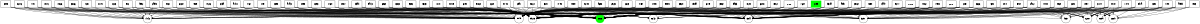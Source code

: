 digraph {
	graph [bb="0,0,6390,114.01",
		rankdir=TB,
		size="8,5"
	];
	node [fontsize=10,
		height=0.5,
		label="\N"
	];
	edge [arrowsize=0.5];
	c026	[color=green,
		height=0.55882,
		label=c026,
		pos="3195,21.005",
		shape=circle,
		style=filled,
		width=0.55882];
	c199	[color=green,
		label=c199,
		pos="4347,96.01",
		shape=box,
		style=filled,
		width=0.75];
	c199 -> c026	[pos="e,3215.2,23.871 4319.9,80.84 4317,79.717 4314,78.738 4311,78.01 4124.4,32.069 3638.8,53.616 3447,42.01 3364.7,37.034 3267.6,28.595 \
3221.6,24.451"];
	"9b25"	[height=0.57115,
		label="9b25",
		pos="2835,21.005",
		shape=circle,
		width=0.57115];
	"415f"	[label="415f",
		pos="3411,96.01",
		shape=box,
		width=0.75];
	"415f" -> c026	[pos="e,3214.5,27.105 3383.7,81.615 3380.8,80.341 3377.8,79.114 3375,78.01 3321.2,57.044 3256,38.365 3220.7,28.786"];
	"415f" -> "9b25"	[pos="e,2855.7,23.218 3383.9,81.027 3380.9,79.867 3377.9,78.828 3375,78.01 3276.6,50.536 2957.6,29.43 2862.2,23.61"];
	eb4b	[height=0.58348,
		label=eb4b,
		pos="2763,21.005",
		shape=circle,
		width=0.58348];
	"415f" -> eb4b	[pos="e,2780.8,32.347 3383.9,80.905 3380.9,79.769 3377.9,78.769 3375,78.01 3129.2,14.687 3050.7,105.74 2805,42.01 2798.8,40.398 2792.4,\
37.858 2786.5,35.122"];
	"83f4"	[height=0.53417,
		label="83f4",
		pos="3987,21.005",
		shape=circle,
		width=0.53417];
	"415f" -> "83f4"	[pos="e,3967.4,21.684 3438.1,81.027 3441.1,79.867 3444.1,78.828 3447,78.01 3639,24.391 3882.5,21.145 3961.2,21.635"];
	3291	[height=0.55882,
		label=3291,
		pos="4599,21.005",
		shape=circle,
		width=0.55882];
	"415f" -> 3291	[pos="e,4578.6,22.768 3438.1,80.861 3441,79.734 3444,78.748 3447,78.01 3503.4,63.916 4405.7,29.296 4572.6,22.997"];
	"1b42"	[height=0.57115,
		label="1b42",
		pos="783,21.005",
		shape=circle,
		width=0.57115];
	"415f" -> "1b42"	[pos="e,803.85,22.206 3383.5,80.629 3380.7,79.581 3377.8,78.676 3375,78.01 3243.5,47.029 1078.4,24.895 810.18,22.267"];
	e0e8	[label=e0e8,
		pos="4851,96.01",
		shape=box,
		width=0.75];
	e0e8 -> c026	[pos="e,3215.2,23.977 4823.5,80.643 4820.7,79.592 4817.8,78.683 4815,78.01 4667.1,42.792 3598.8,50.03 3447,42.01 3364.7,37.664 3267.6,\
28.932 3221.6,24.585"];
	e0e8 -> "9b25"	[pos="e,2855.9,23.549 4823.5,80.629 4820.7,79.582 4817.8,78.677 4815,78.01 4636.6,35.962 3349.1,49.54 3166,42.01 3053,37.364 2918.5,28.07 \
2862.1,23.996"];
	e0e8 -> eb4b	[pos="e,2780.8,32.541 4823.5,80.618 4820.7,79.572 4817.8,78.671 4815,78.01 4380,-23.637 3239.9,144.38 2805,42.01 2798.7,40.539 2792.3,\
38.052 2786.5,35.323"];
	e0e8 -> "83f4"	[pos="e,4006.6,22.344 4823.9,80.919 4820.9,79.78 4817.9,78.776 4815,78.01 4657.8,37.141 4135.2,24.819 4012.8,22.461"];
	"0c5a"	[height=0.55882,
		label="0c5a",
		pos="5872,21.005",
		shape=circle,
		width=0.55882];
	e0e8 -> "0c5a"	[pos="e,5854.6,32.03 4878.5,80.678 4881.3,79.62 4884.2,78.7 4887,78.01 5294,-21.454 5421.7,140.31 5829,42.01 5835.7,40.384 5842.7,37.662 \
5849,34.742"];
	"352d"	[label="352d",
		pos="3627,96.01",
		shape=box,
		width=0.75];
	"352d" -> c026	[pos="e,3215.2,22.73 3599.8,81.139 3596.9,79.957 3593.9,78.883 3591,78.01 3455.9,37.587 3286,26.056 3221.5,23.014"];
	"352d" -> "9b25"	[pos="e,2855.7,23.323 3599.9,80.938 3596.9,79.796 3593.9,78.785 3591,78.01 3555,68.532 2992.5,32.084 2861.9,23.722"];
	4767	[label=4767,
		pos="1323,96.01",
		shape=box,
		width=0.75];
	4767 -> c026	[pos="e,3174.5,23.507 1350.5,80.635 1353.3,79.586 1356.2,78.679 1359,78.01 1521.9,39.438 2697.8,49.076 2865,42.01 2977.7,37.249 3111.8,\
28.01 3168.1,23.973"];
	4767 -> "9b25"	[pos="e,2817.6,32.298 1350.5,80.639 1353.3,79.589 1356.2,78.681 1359,78.01 1669.1,4.3647 2483,116.17 2793,42.01 2799.4,40.488 2805.9,37.927 \
2811.9,35.136"];
	4767 -> eb4b	[pos="e,2741.7,22.341 1350.1,80.835 1353,79.713 1356,78.735 1359,78.01 1497.2,44.108 2550.2,25.476 2735.3,22.446"];
	dd09	[label=dd09,
		pos="2403,96.01",
		shape=box,
		width=0.75];
	dd09 -> c026	[pos="e,3174.7,23.298 2430.1,80.938 2433.1,79.796 2436.1,78.785 2439,78.01 2475,68.522 3038.7,32.005 3168.5,23.695"];
	dd09 -> "9b25"	[pos="e,2817.5,31.976 2430.1,81.021 2433.1,79.862 2436.1,78.825 2439,78.01 2591.4,35.636 2640.7,84.64 2793,42.01 2799.3,40.247 2805.8,\
37.597 2811.8,34.797"];
	dd09 -> eb4b	[pos="e,2741.7,23.688 2430.2,81.23 2433.1,80.031 2436.1,78.927 2439,78.01 2545.7,44.296 2678.9,29.381 2735.5,24.239"];
	dd09 -> "83f4"	[pos="e,3967.7,22.859 2430.5,80.665 2433.3,79.61 2436.2,78.693 2439,78.01 2669.4,22.252 3268.1,50.925 3505,42.01 3679.7,35.436 3889.9,\
26.285 3961.6,23.128"];
	b4b5	[label=b4b5,
		pos="3483,96.01",
		shape=box,
		width=0.75];
	b4b5 -> c026	[pos="e,3215,24.9 3455.7,81.372 3452.8,80.145 3449.9,78.996 3447,78.01 3366.8,50.552 3267.6,33.1 3221.2,25.854"];
	b4b5 -> "9b25"	[pos="e,2855.9,22.938 3455.9,80.991 3452.9,79.838 3449.9,78.811 3447,78.01 3334.2,47.248 2965.9,28.107 2862.3,23.238"];
	b4b5 -> eb4b	[pos="e,2780.8,32.377 3455.9,80.884 3452.9,79.752 3449.9,78.759 3447,78.01 3170,7.6953 3081.9,112.79 2805,42.01 2798.8,40.42 2792.4,37.888 \
2786.5,35.153"];
	b4b5 -> "83f4"	[pos="e,3967.4,22.117 3510.2,81.074 3513.1,79.905 3516.1,78.851 3519,78.01 3682.7,30.901 3889.7,23.375 3961.3,22.207"];
	b4b5 -> 3291	[pos="e,4578.8,22.581 3510.1,80.871 3513.1,79.742 3516.1,78.753 3519,78.01 3624.1,51.576 4417.5,27.284 4572.7,22.758"];
	b4b5 -> "1b42"	[pos="e,803.68,22.191 3455.5,80.627 3452.7,79.58 3449.8,78.675 3447,78.01 3311.7,46.175 1082,24.749 810.09,22.25"];
	"36c6"	[label="36c6",
		pos="5211,96.01",
		shape=box,
		width=0.75];
	"36c6" -> c026	[pos="e,3215.2,24.014 5183.5,80.626 5180.7,79.579 5177.8,78.675 5175,78.01 4988.1,34.041 3638.8,51.613 3447,42.01 3364.7,37.89 3267.6,\
29.052 3221.6,24.633"];
	"36c6" -> "9b25"	[pos="e,2855.9,23.577 5183.5,80.618 5180.7,79.572 5177.8,78.671 5175,78.01 4957.6,27.211 3389.1,50.747 3166,42.01 3053,37.585 2918.5,28.173 \
2862.1,24.032"];
	"36c6" -> "1b42"	[pos="e,803.78,22.209 5183.5,80.602 5180.7,79.56 5177.8,78.664 5175,78.01 5118.3,64.92 1175.7,25.866 810.1,22.271"];
	6287	[height=0.55882,
		label=6287,
		pos="5800,21.005",
		shape=circle,
		width=0.55882];
	"36c6" -> 6287	[pos="e,5780.6,27.085 5238.1,80.95 5241.1,79.805 5244.1,78.791 5247,78.01 5446.1,25.168 5505.3,72.193 5709,42.01 5731.4,38.688 5756.6,\
33.007 5774.7,28.546"];
	"36c6" -> "0c5a"	[pos="e,5854.6,31.929 5238.1,80.901 5241.1,79.766 5244.1,78.767 5247,78.01 5498,13.522 5577.8,105.78 5829,42.01 5835.7,40.304 5842.7,37.555 \
5849,34.635"];
	"61fb"	[label="61fb",
		pos="2475,96.01",
		shape=box,
		width=0.75];
	"61fb" -> c026	[pos="e,3174.6,23.239 2502.1,80.962 2505.1,79.815 2508.1,78.797 2511,78.01 2575.4,60.782 3049.8,30.882 3168.3,23.626"];
	"61fb" -> "9b25"	[pos="e,2817.1,32.076 2502.2,81.098 2505.1,79.924 2508.1,78.863 2511,78.01 2632.3,42.598 2671.8,77.625 2793,42.01 2799.2,40.201 2805.5,\
37.586 2811.4,34.84"];
	"61fb" -> eb4b	[pos="e,2742,25.051 2502.3,81.372 2505.2,80.145 2508.1,78.996 2511,78.01 2590.6,50.76 2688.9,33.365 2735.7,26.021"];
	"61fb" -> "83f4"	[pos="e,3967.7,22.842 2502.5,80.672 2505.3,79.616 2508.2,78.697 2511,78.01 2725.8,25.751 3284.1,50.593 3505,42.01 3679.7,35.223 3889.9,\
26.207 3961.6,23.107"];
	f6c5	[label=f6c5,
		pos="2259,96.01",
		shape=box,
		width=0.75];
	f6c5 -> c026	[pos="e,3174.6,23.246 2286.1,80.902 2289.1,79.767 2292.1,78.768 2295,78.01 2300.4,76.612 3020,32.677 3168.4,23.626"];
	f6c5 -> "9b25"	[pos="e,2817.6,32.099 2286.1,80.933 2289.1,79.791 2292.1,78.782 2295,78.01 2509.6,21.676 2578.5,98.704 2793,42.01 2799.3,40.339 2805.9,\
37.723 2811.8,34.926"];
	f6c5 -> eb4b	[pos="e,2741.5,22.142 2286.2,81.074 2289.1,79.905 2292.1,78.851 2295,78.01 2457.2,31.34 2661.9,23.519 2735.2,22.241"];
	e642	[height=0.55882,
		label=e642,
		pos="3476,21.005",
		shape=circle,
		width=0.55882];
	f6c5 -> e642	[pos="e,3455.8,23.891 2286.5,80.679 2289.3,79.621 2292.2,78.7 2295,78.01 2495.7,28.91 3017.8,54.188 3224,42.01 3306.3,37.153 3403.4,28.659 \
3449.4,24.476"];
	"530a"	[label="530a",
		pos="4419,96.01",
		shape=box,
		width=0.75];
	"530a" -> c026	[pos="e,3215.2,23.893 4391.5,80.679 4388.7,79.621 4385.8,78.7 4383,78.01 4180.8,28.57 3654.8,54.249 3447,42.01 3364.7,37.165 3267.6,28.665 \
3221.6,24.479"];
	"530a" -> "9b25"	[pos="e,2855.9,23.493 4391.5,80.652 4388.7,79.6 4385.8,78.687 4383,78.01 4251.4,46.462 3301.1,48.092 3166,42.01 3053,36.927 2918.5,27.866 \
2862.1,23.925"];
	"530a" -> eb4b	[pos="e,2780.8,32.52 4391.5,80.632 4388.7,79.584 4385.8,78.678 4383,78.01 4041.6,-2.6355 3146.2,123.23 2805,42.01 2798.8,40.524 2792.3,\
38.031 2786.5,35.301"];
	"530a" -> "83f4"	[pos="e,4006.4,22.694 4391.8,81.139 4388.9,79.957 4385.9,78.883 4383,78.01 4247.3,37.394 4076.4,25.946 4012.6,22.971"];
	"530a" -> 3291	[pos="e,4580.2,28.84 4446.4,81.816 4449.3,80.502 4452.2,79.212 4455,78.01 4496.4,60.206 4545.5,41.643 4574.4,30.99"];
	"07ff"	[label="07ff",
		pos="1395,96.01",
		shape=box,
		width=0.75];
	"07ff" -> c026	[pos="e,3174.5,23.498 1422.5,80.639 1425.3,79.589 1428.2,78.681 1431,78.01 1586.1,41.188 2705.8,48.834 2865,42.01 2977.7,37.182 3111.8,\
27.978 3168.1,23.962"];
	"07ff" -> "9b25"	[pos="e,2817.6,32.293 1422.5,80.643 1425.3,79.592 1428.2,78.683 1431,78.01 1725.5,7.8647 2498.6,112.65 2793,42.01 2799.4,40.484 2805.9,\
37.921 2811.9,35.13"];
	"07ff" -> eb4b	[pos="e,2741.5,22.393 1422.1,80.841 1425,79.718 1428,78.738 1431,78.01 1561.8,45.788 2555.8,25.863 2735.3,22.51"];
	"485b"	[label="485b",
		pos="4635,96.01",
		shape=box,
		width=0.75];
	"485b" -> c026	[pos="e,3215.2,23.943 4607.5,80.657 4604.7,79.604 4601.8,78.69 4599,78.01 4350,18.072 3702.7,56.149 3447,42.01 3364.7,37.462 3267.6,28.823 \
3221.6,24.542"];
	"485b" -> "9b25"	[pos="e,2855.9,23.525 4607.5,80.639 4604.7,79.589 4601.8,78.681 4599,78.01 4444,41.212 3325.1,48.816 3166,42.01 3053,37.179 2918.5,27.984 \
2862.1,23.966"];
	"485b" -> eb4b	[pos="e,2780.8,32.531 4607.5,80.624 4604.7,79.577 4601.8,78.674 4599,78.01 4210.8,-13.136 3193,133.81 2805,42.01 2798.8,40.532 2792.3,\
38.043 2786.5,35.313"];
	"485b" -> "83f4"	[pos="e,4006.4,22.867 4607.9,80.991 4604.9,79.838 4601.9,78.811 4599,78.01 4485.6,47.076 4113.8,27.894 4012.6,23.158"];
	"485b" -> 3291	[pos="e,4607.6,39.435 4626.5,77.709 4621.7,67.961 4615.6,55.659 4610.4,45.097"];
	"93ec"	[label="93ec",
		pos="2187,96.01",
		shape=box,
		width=0.75];
	"93ec" -> c026	[pos="e,3174.5,23.278 2214.1,80.884 2217.1,79.752 2220.1,78.759 2223,78.01 2361.5,42.853 2722.4,50.334 2865,42.01 2977.6,35.44 3111.8,\
27.169 3168.1,23.68"];
	"93ec" -> "9b25"	[pos="e,2817.6,32.137 2214.1,80.905 2217.1,79.769 2220.1,78.769 2223,78.01 2468.8,14.687 2547.3,105.74 2793,42.01 2799.3,40.368 2805.9,\
37.762 2811.8,34.967"];
	"004b"	[label="004b",
		pos="531,96.01",
		shape=box,
		width=0.75];
	"004b" -> c026	[pos="e,3174.5,23.565 558.48,80.611 561.3,79.567 564.17,78.668 567,78.01 691.37,49.098 2737.4,46.875 2865,42.01 2977.7,37.713 3111.8,28.225 \
3168.1,24.048"];
	"004b" -> "9b25"	[pos="e,2817.6,32.336 558.48,80.613 561.3,79.568 564.17,78.669 567,78.01 807.93,21.936 2552.2,98.488 2793,42.01 2799.4,40.517 2805.9,37.966 \
2811.9,35.176"];
	"004b" -> eb4b	[pos="e,2741.6,22.014 558.49,80.64 561.31,79.59 564.18,78.682 567,78.01 787.79,25.536 2496.4,22.225 2735.3,22.019"];
	"004b" -> "1b42"	[pos="e,762.67,25.946 558.29,81.475 561.2,80.228 564.14,79.046 567,78.01 633.56,53.908 715.15,35.68 756.4,27.22"];
	3023	[label=3023,
		pos="603,96.01",
		shape=box,
		width=0.75];
	3023 -> c026	[pos="e,3174.5,23.562 630.48,80.613 633.3,79.568 636.17,78.669 639,78.01 879.93,21.936 2617.8,51.497 2865,42.01 2977.7,37.685 3111.8,28.212 \
3168.1,24.043"];
	3023 -> "9b25"	[pos="e,2817.6,32.334 630.48,80.614 633.3,79.57 636.17,78.669 639,78.01 872.12,23.686 2560,96.724 2793,42.01 2799.4,40.515 2805.9,37.963 \
2811.9,35.173"];
	3023 -> eb4b	[pos="e,2741.7,22.033 630.49,80.643 633.31,79.592 636.18,78.683 639,78.01 852.31,27.216 2501.7,22.463 2735.5,22.044"];
	3023 -> "1b42"	[pos="e,763.73,29.01 630.43,81.816 633.31,80.502 636.21,79.212 639,78.01 680.18,60.305 728.96,41.849 757.87,31.168"];
	"6e6f"	[label="6e6f",
		pos="2043,96.01",
		shape=box,
		width=0.75];
	"6e6f" -> c026	[pos="e,3174.5,23.351 2070.1,80.853 2073,79.727 2076,78.744 2079,78.01 2248.7,35.858 2690.4,51.301 2865,42.01 2977.6,36.017 3111.8,27.437 \
3168.1,23.773"];
	"6e6f" -> "9b25"	[pos="e,2817.6,32.191 2070.1,80.867 2073.1,79.738 2076.1,78.75 2079,78.01 2387.2,0.70152 2484.9,119.83 2793,42.01 2799.3,40.408 2805.9,\
37.817 2811.8,35.023"];
	"6e6f" -> eb4b	[pos="e,2741.7,22.722 2070.1,80.962 2073.1,79.815 2076.1,78.797 2079,78.01 2206.2,43.966 2623.9,26.953 2735.4,22.946"];
	"6e6f" -> e642	[pos="e,3455.8,23.941 2070.5,80.658 2073.3,79.604 2076.2,78.69 2079,78.01 2326.5,18.413 2969.8,56.087 3224,42.01 3306.3,37.454 3403.4,\
28.819 3449.4,24.54"];
	"76f8"	[label="76f8",
		pos="5283,96.01",
		shape=box,
		width=0.75];
	"76f8" -> c026	[pos="e,3215.2,24.02 5255.5,80.624 5252.7,79.577 5249.8,78.674 5247,78.01 5052.3,32.291 3646.8,51.93 3447,42.01 3364.7,37.924 3267.6,29.07 \
3221.6,24.64"];
	"76f8" -> "9b25"	[pos="e,2855.9,23.582 5255.5,80.616 5252.7,79.571 5249.8,78.67 5247,78.01 5021.8,25.461 3397.1,50.988 3166,42.01 3053,37.62 2918.5,28.189 \
2862.1,24.038"];
	"26eb"	[height=0.57115,
		label="26eb",
		pos="5931,21.005",
		shape=circle,
		width=0.57115];
	"76f8" -> "26eb"	[pos="e,5915.3,34.689 5310.1,80.901 5313.1,79.766 5316.1,78.767 5319,78.01 5570,13.522 5655.4,124.75 5901,42.01 5904.1,40.961 5907.2,39.501 \
5910.2,37.842"];
	"839e"	[label="839e",
		pos="1467,96.01",
		shape=box,
		width=0.75];
	"839e" -> c026	[pos="e,3174.5,23.489 1494.5,80.643 1497.3,79.592 1500.2,78.683 1503,78.01 1650.3,42.938 2713.8,48.592 2865,42.01 2977.7,37.107 3111.8,\
27.944 3168.1,23.95"];
	"839e" -> "9b25"	[pos="e,2817.6,32.286 1494.5,80.647 1497.3,79.596 1500.2,78.685 1503,78.01 1781.9,11.365 2514.2,109.12 2793,42.01 2799.4,40.479 2805.9,\
37.915 2811.9,35.123"];
	"839e" -> eb4b	[pos="e,2741.7,21.807 1494.1,80.849 1497,79.724 1500,78.742 1503,78.01 1748,17.324 2573.7,20.521 2735.4,21.756"];
	ff0c	[label=ff0c,
		pos="675,96.01",
		shape=box,
		width=0.75];
	ff0c -> c026	[pos="e,3174.5,23.558 702.48,80.614 705.3,79.57 708.17,78.669 711,78.01 944.12,23.686 2625.8,51.255 2865,42.01 2977.7,37.654 3111.8,28.198 \
3168.1,24.038"];
	ff0c -> "9b25"	[pos="e,2817.6,32.331 702.48,80.616 705.3,79.571 708.17,78.67 711,78.01 1161.6,-27.138 2342.5,147.91 2793,42.01 2799.4,40.513 2805.9,37.961 \
2811.9,35.171"];
	ff0c -> eb4b	[pos="e,2741.8,22.054 702.49,80.646 705.31,79.594 708.18,78.684 711,78.01 916.74,28.917 2505.7,22.714 2735.4,22.072"];
	ff0c -> "1b42"	[pos="e,766.09,33.436 700.87,77.524 719.19,65.138 743.51,48.699 760.92,36.929"];
	"3f6d"	[label="3f6d",
		pos="3843,96.01",
		shape=box,
		width=0.75];
	"3f6d" -> c026	[pos="e,3215.3,23.664 3815.9,80.991 3812.9,79.838 3809.9,78.811 3807,78.01 3778.3,70.193 3336,33.558 3221.7,24.191"];
	"3f6d" -> "9b25"	[pos="e,2855.9,23.3 3815.9,80.884 3812.9,79.752 3809.9,78.759 3807,78.01 3668.7,42.901 3308.4,50.314 3166,42.01 3053.1,35.429 2918.6,27.169 \
2862.1,23.682"];
	"3f6d" -> eb4b	[pos="e,2780.8,32.463 3815.5,80.671 3812.7,79.615 3809.8,78.696 3807,78.01 3374,-27.285 3237.8,148.03 2805,42.01 2798.8,40.483 2792.3,\
37.975 2786.5,35.242"];
	"3f6d" -> "83f4"	[pos="e,3970,30.601 3870.4,81.107 3897.6,67.319 3938.8,46.438 3964.2,33.541"];
	"3f6d" -> 3291	[pos="e,4578.7,22.593 3870.1,80.949 3873.1,79.805 3876.1,78.791 3879,78.01 4013.9,42.222 4458.4,26.331 4572.3,22.79"];
	caa7	[label=caa7,
		pos="4707,96.01",
		shape=box,
		width=0.75];
	caa7 -> c026	[pos="e,3215.2,23.955 4679.5,80.652 4676.7,79.599 4673.8,78.687 4671,78.01 4538.7,46.292 3582.9,49.396 3447,42.01 3364.7,37.537 3267.6,\
28.864 3221.6,24.558"];
	caa7 -> "9b25"	[pos="e,2855.9,23.534 4679.5,80.636 4676.7,79.587 4673.8,78.679 4671,78.01 4508.2,39.462 3333.1,49.057 3166,42.01 3053,37.246 2918.5,28.015 \
2862.1,23.977"];
	caa7 -> "83f4"	[pos="e,4006.6,22.664 4679.9,80.962 4676.9,79.815 4673.9,78.797 4671,78.01 4543.2,43.811 4122.3,26.798 4013.1,22.892"];
	7990	[label=7990,
		pos="4995,96.01",
		shape=box,
		width=0.75];
	7990 -> c026	[pos="e,3215.2,23.994 4967.5,80.635 4964.7,79.586 4961.8,78.679 4959,78.01 4795.5,39.292 3614.8,50.663 3447,42.01 3364.7,37.767 3267.6,\
28.986 3221.6,24.607"];
	7990 -> "9b25"	[pos="e,2855.9,23.562 4967.5,80.624 4964.7,79.577 4961.8,78.674 4959,78.01 4765,32.461 3365.1,50.023 3166,42.01 3053,37.463 2918.5,28.116 \
2862.1,24.012"];
	7990 -> eb4b	[pos="e,2780.8,32.546 4967.5,80.614 4964.7,79.57 4961.8,78.669 4959,78.01 4725.9,23.686 3038,96.724 2805,42.01 2798.7,40.543 2792.3,38.057 \
2786.5,35.328"];
	7990 -> "83f4"	[pos="e,4006.4,22.677 4967.9,80.889 4964.9,79.756 4961.9,78.761 4959,78.01 4865,54.065 4157.7,28.021 4012.9,22.905"];
	7990 -> 3291	[pos="e,4619.4,23.128 4967.8,81.18 4964.9,79.99 4961.9,78.903 4959,78.01 4837.9,40.859 4686.1,27.563 4625.6,23.532"];
	7990 -> e642	[pos="e,3496.2,22.883 4967.5,80.671 4964.7,79.615 4961.8,78.696 4959,78.01 4742.9,25.46 4181.2,50.612 3959,42.01 3784.8,35.267 3575.3,\
26.295 3502.5,23.151"];
	"906e"	[label="906e",
		pos="2547,96.01",
		shape=box,
		width=0.75];
	"906e" -> c026	[pos="e,3174.8,23.432 2574.1,80.991 2577.1,79.838 2580.1,78.811 2583,78.01 2640.1,62.426 3058.7,31.735 3168.6,23.874"];
	"906e" -> "9b25"	[pos="e,2817,31.895 2574.2,81.226 2577.1,80.028 2580.1,78.925 2583,78.01 2673.3,49.531 2702.7,70.641 2793,42.01 2799.1,40.069 2805.5,37.404 \
2811.4,34.652"];
	"906e" -> eb4b	[pos="e,2742.7,27.322 2574.3,81.615 2577.2,80.341 2580.2,79.114 2583,78.01 2636.4,57.212 2701,38.664 2736.4,29.018"];
	"906e" -> "83f4"	[pos="e,3967.7,22.823 2574.5,80.68 2577.3,79.622 2580.2,78.701 2583,78.01 2782.2,29.25 3300.1,50.262 3505,42.01 3679.7,34.976 3889.9,26.115 \
3961.6,23.081"];
	5672	[label=5672,
		pos="2835,96.01",
		shape=box,
		width=0.75];
	5672 -> c026	[pos="e,3174.8,23.588 2862.2,81.23 2865.1,80.031 2868.1,78.927 2871,78.01 2978.2,44.116 3112.3,29.223 3168.4,24.158"];
	5672 -> "9b25"	[pos="e,2835,42.025 2835,77.709 2835,68.924 2835,58.064 2835,48.272"];
	5672 -> eb4b	[pos="e,2777.5,36.719 2817.9,77.709 2807.1,66.691 2793,52.41 2781.8,41.066"];
	5672 -> "83f4"	[pos="e,3967.7,22.871 2862.1,80.866 2865.1,79.738 2868.1,78.75 2871,78.01 2898.3,71.154 3796.7,30.547 3961.3,23.159"];
	ff6d	[label=ff6d,
		pos="5643,96.01",
		shape=box,
		width=0.75];
	ff6d -> c026	[pos="e,3215.2,24.043 5615.5,80.614 5612.7,79.569 5609.8,78.669 5607,78.01 5373.2,23.54 3686.8,53.514 3447,42.01 3364.7,38.061 3267.6,\
29.143 3221.6,24.67"];
	ff6d -> "9b25"	[pos="e,2855.9,23.6 5615.5,80.608 5612.7,79.565 5609.8,78.666 5607,78.01 5474.9,47.36 3301.5,47.103 3166,42.01 3053,37.764 2918.5,28.256 \
2862.1,24.061"];
	ff6d -> eb4b	[pos="e,2780.8,32.562 5615.5,80.603 5612.7,79.56 5609.8,78.664 5607,78.01 5303.6,7.9333 3108.3,112.59 2805,42.01 2798.7,40.555 2792.3,\
38.074 2786.4,35.345"];
	ff6d -> "83f4"	[pos="e,4006.6,22.679 5615.5,80.667 5612.7,79.612 5609.8,78.694 5607,78.01 5605.7,77.704 4220.7,30.044 4012.9,22.898"];
	ff6d -> 3291	[pos="e,4619.5,22.076 5615.9,80.882 5612.9,79.751 5609.9,78.758 5607,78.01 5413.4,28.924 4765.7,22.849 4625.8,22.107"];
	ff6d -> 6287	[pos="e,5781.9,30.312 5670.1,82.178 5673.1,80.769 5676.1,79.357 5679,78.01 5712.6,62.285 5751.6,44.278 5776.1,33.022"];
	ff6d -> "26eb"	[pos="e,5915.2,34.358 5670.2,81.199 5673.1,80.006 5676.1,78.912 5679,78.01 5774.5,48.379 5808,78.57 5901,42.01 5904.1,40.808 5907.1,39.258 \
5910.1,37.553"];
	d537	[height=0.57115,
		label=d537,
		pos="5679,21.005",
		shape=circle,
		width=0.57115];
	ff6d -> d537	[pos="e,5670.2,39.945 5651.5,77.709 5656.3,68.103 5662.2,56.018 5667.4,45.561"];
	ea33	[label=ea33,
		pos="3915,96.01",
		shape=box,
		width=0.75];
	ea33 -> c026	[pos="e,3215.2,23.61 3887.9,80.962 3884.9,79.815 3881.9,78.797 3879,78.01 3870.9,75.841 3346.5,34.051 3221.5,24.113"];
	ea33 -> "9b25"	[pos="e,2855.9,23.341 3887.9,80.867 3884.9,79.738 3881.9,78.751 3879,78.01 3725.1,39.405 3324.4,50.796 3166,42.01 3053.1,35.748 2918.6,\
27.318 2862.1,23.734"];
	ea33 -> eb4b	[pos="e,2780.8,32.474 3887.5,80.664 3884.7,79.609 3881.8,78.693 3879,78.01 3646.9,21.863 3037,98.545 2805,42.01 2798.8,40.49 2792.3,37.985 \
2786.5,35.253"];
	ea33 -> "83f4"	[pos="e,3973.9,35.303 3932.1,77.709 3943.4,66.244 3958.2,51.246 3969.5,39.701"];
	ea33 -> 3291	[pos="e,4578.5,22.8 3942.1,80.975 3945.1,79.826 3948.1,78.803 3951,78.01 4071.3,45.542 4465.5,27.44 4572.2,23.058"];
	cc2d	[label=cc2d,
		pos="2619,96.01",
		shape=box,
		width=0.75];
	cc2d -> c026	[pos="e,3174.6,23.2 2646.1,81.027 2649.1,79.867 2652.1,78.828 2655,78.01 2753.5,50.505 3073.1,29.383 3168.1,23.591"];
	cc2d -> "9b25"	[pos="e,2816.9,31.539 2646.3,81.479 2649.2,80.231 2652.1,79.048 2655,78.01 2714.6,56.384 2733.5,63.737 2793,42.01 2799,39.81 2805.4,37.046 \
2811.2,34.282"];
	cc2d -> eb4b	[pos="e,2744.4,31.447 2646.4,81.107 2673.1,67.568 2713.3,47.192 2738.8,34.249"];
	cc2d -> "83f4"	[pos="e,3967.4,22.821 2646.1,80.841 2649,79.718 2652,78.738 2655,78.01 2657.1,77.503 3775.1,30.843 3961,23.091"];
	"464e"	[label="464e",
		pos="3987,96.01",
		shape=box,
		width=0.75];
	"464e" -> c026	[pos="e,3215.2,23.667 3959.9,80.93 3956.9,79.789 3953.9,78.781 3951,78.01 3733.8,21.093 3670.9,58.896 3447,42.01 3364.8,35.814 3267.6,\
27.945 3221.7,24.191"];
	"464e" -> "9b25"	[pos="e,2855.9,23.375 3959.9,80.853 3957,79.727 3954,78.744 3951,78.01 3781.5,35.907 3340.4,51.278 3166,42.01 3053.1,36.009 2918.6,27.439 \
2862.1,23.776"];
	"464e" -> eb4b	[pos="e,2780.8,32.483 3959.5,80.658 3956.7,79.604 3953.8,78.69 3951,78.01 3703.3,18.364 3052.6,102.07 2805,42.01 2798.8,40.497 2792.3,\
37.994 2786.5,35.262"];
	"464e" -> "83f4"	[pos="e,3987,40.717 3987,77.709 3987,68.578 3987,57.205 3987,47.121"];
	"464e" -> 3291	[pos="e,4578.4,21.488 4014.1,81.008 4017.1,79.852 4020.1,78.819 4023,78.01 4228.3,21.389 4488.6,20.14 4572,21.382"];
	"8d9e"	[label="8d9e",
		pos="1611,96.01",
		shape=box,
		width=0.75];
	"8d9e" -> c026	[pos="e,3174.5,23.467 1638.5,80.652 1641.3,79.6 1644.2,78.687 1647,78.01 1778.7,46.437 2729.7,48.108 2865,42.01 2977.7,36.931 3111.8,27.862 \
3168.1,23.921"];
	"8d9e" -> "9b25"	[pos="e,2817.6,32.271 1638.5,80.658 1641.3,79.604 1644.2,78.69 1647,78.01 1894.7,18.364 2545.4,102.07 2793,42.01 2799.4,40.468 2805.9,\
37.899 2811.9,35.108"];
	"8d9e" -> eb4b	[pos="e,2741.6,21.947 1638.1,80.866 1641.1,79.738 1644.1,78.75 1647,78.01 1862.3,24.027 2584.5,21.804 2735.3,21.94"];
	"95bb"	[label="95bb",
		pos="3555,96.01",
		shape=box,
		width=0.75];
	"95bb" -> c026	[pos="e,3215.2,23.588 3527.8,81.23 3524.9,80.031 3521.9,78.927 3519,78.01 3411.8,44.116 3277.7,29.223 3221.6,24.158"];
	"95bb" -> "9b25"	[pos="e,2855.8,23.26 3527.9,80.962 3524.9,79.815 3521.9,78.797 3519,78.01 3454.7,60.801 2981.2,30.947 2862.1,23.65"];
	"95bb" -> eb4b	[pos="e,2780.8,32.402 3527.9,80.867 3524.9,79.738 3521.9,78.75 3519,78.01 3210.8,0.70152 3113.1,119.83 2805,42.01 2798.8,40.438 2792.4,\
37.913 2786.5,35.178"];
	"95bb" -> "83f4"	[pos="e,3967.6,22.694 3582.2,81.139 3585.1,79.957 3588.1,78.883 3591,78.01 3726.7,37.394 3897.6,25.946 3961.4,22.971"];
	"95bb" -> 3291	[pos="e,4578.9,22.658 3582.1,80.882 3585.1,79.751 3588.1,78.758 3591,78.01 3688.6,53.257 4423.4,27.809 4572.6,22.865"];
	"95bb" -> "1b42"	[pos="e,803.85,22.181 3527.5,80.625 3524.7,79.578 3521.8,78.675 3519,78.01 3379.9,45.32 1085.4,24.607 809.98,22.234"];
	"9a13"	[label="9a13",
		pos="1971,96.01",
		shape=box,
		width=0.75];
	"9a13" -> c026	[pos="e,3174.5,23.378 1998.1,80.841 2001,79.718 2004,78.738 2007,78.01 2192.3,32.36 2674.4,51.785 2865,42.01 2977.6,36.233 3111.8,27.538 \
3168.1,23.808"];
	"9a13" -> "9b25"	[pos="e,2817.6,32.21 1998.1,80.853 2001,79.727 2004,78.744 2007,78.01 2346.4,-6.2938 2453.8,126.88 2793,42.01 2799.3,40.423 2805.9,37.837 \
2811.9,35.044"];
	"9a13" -> eb4b	[pos="e,2741.7,22.534 1998.1,80.938 2001.1,79.796 2004.1,78.785 2007,78.01 2148.8,40.666 2616.4,25.905 2735.3,22.703"];
	"9a13" -> "83f4"	[pos="e,3967.7,22.926 1998.5,80.636 2001.3,79.587 2004.2,78.68 2007,78.01 2169,39.632 3338.6,47.463 3505,42.01 3679.7,36.286 3889.9,26.599 \
3961.6,23.215"];
	"9a13" -> "1b42"	[pos="e,803.75,21.911 1943.9,80.861 1941,79.734 1938,78.748 1935,78.01 1712,22.284 962.44,21.467 810.14,21.891"];
	9748	[label=9748,
		pos="2691,96.01",
		shape=box,
		width=0.75];
	9748 -> c026	[pos="e,3174.5,22.129 2718.2,81.074 2721.1,79.905 2724.1,78.851 2727,78.01 2890,31.121 3095.8,23.446 3168.3,22.223"];
	9748 -> "9b25"	[pos="e,2816.8,31.232 2718.4,81.107 2745.3,67.491 2785.8,46.96 2811.3,34.029"];
	9748 -> eb4b	[pos="e,2748.5,36.719 2708.1,77.709 2718.9,66.691 2733,52.41 2744.2,41.066"];
	9748 -> "83f4"	[pos="e,3967.5,22.821 2718.1,80.849 2721,79.724 2724,78.742 2727,78.01 2742.5,74.161 3782.3,30.559 3961,23.091"];
	c788	[label=c788,
		pos="4203,96.01",
		shape=box,
		width=0.75];
	c788 -> c026	[pos="e,3215.2,23.814 4175.9,80.866 4172.9,79.737 4169.9,78.75 4167,78.01 4011.6,39.065 3606.9,52.35 3447,42.01 3364.8,36.692 3267.6,28.413 \
3221.6,24.378"];
	c788 -> "9b25"	[pos="e,2855.9,23.446 4175.5,80.671 4172.7,79.615 4169.8,78.696 4167,78.01 3950.7,25.411 3388.3,52.725 3166,42.01 3053,36.567 2918.6,27.699 \
2862.1,23.867"];
	c788 -> eb4b	[pos="e,2780.8,32.504 4175.5,80.643 4172.7,79.592 4169.8,78.683 4167,78.01 3872.5,7.8647 3099.4,112.65 2805,42.01 2798.8,40.512 2792.3,\
38.016 2786.5,35.285"];
	c788 -> "83f4"	[pos="e,4005.7,26.893 4175.7,81.615 4172.8,80.341 4169.8,79.114 4167,78.01 4112.7,56.877 4047,38.066 4011.9,28.558"];
	c788 -> 3291	[pos="e,4578.6,23.128 4230.2,81.18 4233.1,79.99 4236.1,78.903 4239,78.01 4360.1,40.859 4511.9,27.563 4572.4,23.532"];
	"6fd3"	[label="6fd3",
		pos="1683,96.01",
		shape=box,
		width=0.75];
	"6fd3" -> c026	[pos="e,3174.5,23.453 1710.5,80.658 1713.3,79.604 1716.2,78.69 1719,78.01 1966.7,18.364 2610.5,53.721 2865,42.01 2977.7,36.827 3111.8,\
27.813 3168.1,23.904"];
	"6fd3" -> "9b25"	[pos="e,2817.6,32.263 1710.5,80.664 1713.3,79.609 1716.2,78.693 1719,78.01 1951.1,21.863 2561,98.545 2793,42.01 2799.4,40.462 2805.9,37.89 \
2811.9,35.098"];
	"6fd3" -> eb4b	[pos="e,2741.7,22.032 1710.1,80.877 1713.1,79.746 1716.1,78.755 1719,78.01 1919.5,27.367 2590.3,22.507 2735.2,22.051"];
	cea1	[label=cea1,
		pos="2763,96.01",
		shape=box,
		width=0.75];
	cea1 -> c026	[pos="e,3174.8,22.73 2790.2,81.139 2793.1,79.957 2796.1,78.883 2799,78.01 2934.1,37.587 3104,26.056 3168.5,23.014"];
	cea1 -> "9b25"	[pos="e,2821,36.241 2780.1,77.709 2791.1,66.542 2805.4,52.023 2816.7,40.608"];
	cea1 -> eb4b	[pos="e,2763,42.29 2763,77.709 2763,69.076 2763,58.439 2763,48.782"];
	cea1 -> "83f4"	[pos="e,3967.4,22.822 2790.1,80.857 2793,79.73 2796,78.746 2799,78.01 2828.2,70.738 3789.5,30.264 3961,23.092"];
	a992	[label=a992,
		pos="747,96.01",
		shape=box,
		width=0.75];
	a992 -> c026	[pos="e,3174.5,23.554 774.48,80.616 777.3,79.571 780.17,78.67 783,78.01 1008.3,25.436 2633.8,51.013 2865,42.01 2977.7,37.622 3111.8,28.183 \
3168.1,24.033"];
	a992 -> "9b25"	[pos="e,2817.6,32.329 774.48,80.618 777.3,79.572 780.17,78.671 783,78.01 1218,-23.637 2358.1,144.38 2793,42.01 2799.4,40.511 2805.9,37.958 \
2811.9,35.168"];
	a992 -> eb4b	[pos="e,2741.6,22.078 774.49,80.648 777.31,79.597 780.18,78.686 783,78.01 981.2,30.614 2509.9,22.973 2735.3,22.101"];
	a992 -> "1b42"	[pos="e,774.15,39.945 755.53,77.709 760.27,68.103 766.23,56.018 771.38,45.561"];
	"2a95"	[label="2a95",
		pos="819,96.01",
		shape=box,
		width=0.75];
	"2a95" -> c026	[pos="e,3174.5,23.549 846.48,80.618 849.3,79.572 852.17,78.671 855,78.01 1072.5,27.186 2641.8,50.771 2865,42.01 2977.7,37.587 3111.8,28.167 \
3168.1,24.027"];
	"2a95" -> "9b25"	[pos="e,2817.6,32.326 846.49,80.62 849.31,79.574 852.17,78.672 855,78.01 1274.4,-20.137 2373.8,140.86 2793,42.01 2799.4,40.509 2805.9,\
37.955 2811.9,35.165"];
	"2a95" -> eb4b	[pos="e,2741.7,22.101 846.49,80.652 849.31,79.599 852.18,78.687 855,78.01 1045.7,32.305 2514.6,23.241 2735.3,22.133"];
	"2a95" -> "1b42"	[pos="e,791.85,39.945 810.47,77.709 805.73,68.103 799.77,56.018 794.62,45.561"];
	"076d"	[label="076d",
		pos="1755,96.01",
		shape=box,
		width=0.75];
	"076d" -> c026	[pos="e,3174.5,23.438 1782.5,80.664 1785.3,79.609 1788.2,78.693 1791,78.01 2023.1,21.863 2626.5,53.236 2865,42.01 2977.7,36.708 3111.8,\
27.758 3168.1,23.885"];
	"076d" -> "9b25"	[pos="e,2817.6,32.252 1782.5,80.671 1785.3,79.615 1788.2,78.696 1791,78.01 2224,-27.285 2360.2,148.03 2793,42.01 2799.4,40.454 2805.9,\
37.88 2811.9,35.088"];
	"076d" -> eb4b	[pos="e,2741.6,22.131 1782.1,80.889 1785.1,79.756 1788.1,78.761 1791,78.01 1976.8,30.685 2596.8,23.255 2735.4,22.177"];
	"924e"	[label="924e",
		pos="3123,96.01",
		shape=box,
		width=0.75];
	"924e" -> c026	[pos="e,3181.4,35.769 3140.1,77.709 3151.2,66.393 3165.8,51.635 3177.1,40.153"];
	"924e" -> "9b25"	[pos="e,2855.7,25 3095.7,81.372 3092.8,80.145 3089.9,78.996 3087,78.01 3007.2,50.691 2908.6,33.277 2861.9,25.965"];
	"924e" -> eb4b	[pos="e,2780.9,32.076 3095.8,81.098 3092.9,79.924 3089.9,78.863 3087,78.01 2965.7,42.598 2926.2,77.625 2805,42.01 2798.8,40.201 2792.5,\
37.586 2786.6,34.84"];
	"924e" -> "83f4"	[pos="e,3967.5,22.887 3150.1,80.919 3153.1,79.78 3156.1,78.776 3159,78.01 3238.3,57.399 3830.1,29.212 3961.3,23.173"];
	0987	[label=0987,
		pos="1827,96.01",
		shape=box,
		width=0.75];
	0987 -> c026	[pos="e,3174.5,23.421 1854.5,80.671 1857.3,79.615 1860.2,78.696 1863,78.01 2079.5,25.363 2642.4,52.752 2865,42.01 2977.7,36.573 3111.8,\
27.695 3168.1,23.863"];
	0987 -> "9b25"	[pos="e,2817.6,32.241 1854.5,80.679 1857.3,79.621 1860.2,78.7 1863,78.01 2264.8,-20.287 2391.4,140.98 2793,42.01 2799.4,40.445 2805.9,\
37.868 2811.9,35.075"];
	0987 -> eb4b	[pos="e,2741.7,22.243 1854.1,80.902 1857.1,79.767 1860.1,78.768 1863,78.01 2034.1,34.019 2603,24.065 2735.3,22.325"];
	"53ad"	[label="53ad",
		pos="1899,96.01",
		shape=box,
		width=0.75];
	"53ad" -> c026	[pos="e,3174.5,23.402 1926.5,80.679 1929.3,79.621 1932.2,78.7 1935,78.01 2135.9,28.862 2658.4,52.269 2865,42.01 2977.7,36.416 3111.8,27.622 \
3168.1,23.838"];
	"53ad" -> "9b25"	[pos="e,2817.6,32.227 1926.1,80.841 1929,79.718 1932,78.738 1935,78.01 2305.6,-13.29 2422.6,133.93 2793,42.01 2799.3,40.435 2805.9,37.854 \
2811.9,35.061"];
	"53ad" -> eb4b	[pos="e,2741.9,22.371 1926.1,80.919 1929.1,79.78 1932.1,78.776 1935,78.01 2091.5,37.319 2610.2,24.927 2735.6,22.493"];
	"7c2f"	[label="7c2f",
		pos="4275,96.01",
		shape=box,
		width=0.75];
	"7c2f" -> c026	[pos="e,3215.2,23.845 4247.9,80.852 4245,79.726 4242,78.743 4239,78.01 4068,35.567 3622.8,52.983 3447,42.01 3364.8,36.878 3267.6,28.512 \
3221.6,24.417"];
	"7c2f" -> "9b25"	[pos="e,2855.9,23.464 4247.5,80.664 4244.7,79.609 4241.8,78.693 4239,78.01 4007.1,21.912 3404.3,53.208 3166,42.01 3053,36.703 2918.6,27.762 \
2862.1,23.889"];
	"7c2f" -> eb4b	[pos="e,2780.8,32.51 4247.5,80.639 4244.7,79.589 4241.8,78.681 4239,78.01 3928.9,4.3647 3115,116.17 2805,42.01 2798.8,40.517 2792.3,38.021 \
2786.5,35.291"];
	"7c2f" -> "83f4"	[pos="e,4006,24.752 4247.7,81.372 4244.8,80.145 4241.9,78.996 4239,78.01 4158.4,50.401 4058.5,32.908 4012.4,25.735"];
	"7c2f" -> 3291	[pos="e,4578.7,24.194 4302.2,81.293 4305.1,80.081 4308.1,78.957 4311,78.01 4404.5,47.364 4521,31.073 4572.4,24.927"];
	ce1e	[label=ce1e,
		pos="5067,96.01",
		shape=box,
		width=0.75];
	ce1e -> c026	[pos="e,3215.2,24.001 5039.5,80.632 5036.7,79.584 5033.8,78.678 5031,78.01 4859.7,37.542 3622.8,50.98 3447,42.01 3364.7,37.812 3267.6,\
29.01 3221.6,24.616"];
	ce1e -> "9b25"	[pos="e,2855.9,23.567 5039.5,80.622 5036.7,79.576 5033.8,78.673 5031,78.01 4829.2,30.711 3373.1,50.264 3166,42.01 3053,37.507 2918.5,28.136 \
2862.1,24.019"];
	ce1e -> eb4b	[pos="e,2780.8,32.548 5039.5,80.613 5036.7,79.568 5033.8,78.669 5031,78.01 4790.1,21.936 3045.8,98.488 2805,42.01 2798.7,40.544 2792.3,\
38.06 2786.4,35.33"];
	ce1e -> 3291	[pos="e,4619.3,22.404 5039.8,81.104 5036.9,79.929 5033.9,78.866 5031,78.01 4881.9,34.333 4694,24.691 4625.5,22.585"];
	ce1e -> 6287	[pos="e,5780.6,27.191 5094.1,80.894 5097.1,79.76 5100.1,78.764 5103,78.01 5364.4,11.191 5441.8,79.09 5709,42.01 5731.5,38.895 5756.6,33.194 \
5774.8,28.673"];
	db1f	[label=db1f,
		pos="5931,96.01",
		shape=box,
		width=0.75];
	db1f -> c026	[pos="e,3215.2,24.056 5903.5,80.608 5900.7,79.565 5897.8,78.666 5895,78.01 5762.5,47.275 3582.9,48.396 3447,42.01 3364.7,38.142 3267.6,\
29.186 3221.6,24.687"];
	db1f -> "9b25"	[pos="e,2855.9,23.612 5903.5,80.604 5900.7,79.561 5897.8,78.664 5895,78.01 5747.3,43.859 3317.5,47.586 3166,42.01 3053,37.852 2918.5,28.297 \
2862.1,24.075"];
	db1f -> eb4b	[pos="e,2780.8,32.567 5903.5,80.599 5900.7,79.558 5897.8,78.662 5895,78.01 5560.4,0.93197 3139.5,119.65 2805,42.01 2798.7,40.559 2792.3,\
38.079 2786.4,35.35"];
	db1f -> "83f4"	[pos="e,4006.6,22.73 5903.5,80.645 5900.7,79.594 5897.8,78.684 5895,78.01 5751.7,43.837 4717.2,46.536 4570,42.01 4354.9,35.397 4095.1,\
25.977 4013.1,22.968"];
	db1f -> 3291	[pos="e,4619.5,21.784 5903.9,80.845 5901,79.721 5898,78.74 5895,78.01 5642.2,15.549 4788.3,20.237 4625.8,21.724"];
	db1f -> 6287	[pos="e,5817.4,31.706 5903.5,79.706 5879.6,66.37 5845.3,47.256 5822.8,34.739"];
	db1f -> "0c5a"	[pos="e,5884.3,37.201 5917,77.709 5908.4,67.032 5897.3,53.291 5888.3,42.128"];
	db1f -> "26eb"	[pos="e,5931,42.025 5931,77.709 5931,68.924 5931,58.064 5931,48.272"];
	db1f -> d537	[pos="e,5699.2,26.732 5903.7,81.475 5900.8,80.228 5897.9,79.046 5895,78.01 5859.9,65.292 5755.1,39.955 5705.5,28.227"];
	"6c8d"	[label="6c8d",
		pos="963,96.01",
		shape=box,
		width=0.75];
	"6c8d" -> c026	[pos="e,3174.5,23.54 990.49,80.622 993.31,79.576 996.17,78.673 999,78.01 1200.9,30.687 2657.8,50.286 2865,42.01 2977.7,37.509 3111.8,28.13 \
3168.1,24.015"];
	"6c8d" -> "9b25"	[pos="e,2817.6,32.32 990.49,80.624 993.31,79.577 996.17,78.674 999,78.01 1387.2,-13.136 2405,133.81 2793,42.01 2799.4,40.504 2805.9,37.949 \
2811.9,35.158"];
	"6c8d" -> eb4b	[pos="e,2741.6,22.157 990.49,80.659 993.31,79.605 996.18,78.69 999,78.01 1174.6,35.694 2523.5,23.816 2735.1,22.206"];
	"1f94"	[label="1f94",
		pos="5787,96.01",
		shape=box,
		width=0.75];
	"1f94" -> c026	[pos="e,3215.2,24.05 5759.5,80.611 5756.7,79.567 5753.8,78.668 5751,78.01 5501.6,20.04 3702.7,54.147 3447,42.01 3364.7,38.104 3267.6,29.166 \
3221.6,24.679"];
	"1f94" -> "9b25"	[pos="e,2855.9,23.606 5759.5,80.606 5756.7,79.563 5753.8,78.665 5751,78.01 5611.1,45.61 3309.5,47.344 3166,42.01 3053,37.811 2918.5,28.278 \
2862.1,24.069"];
	"1f94" -> eb4b	[pos="e,2780.8,32.565 5759.5,80.601 5756.7,79.559 5753.8,78.663 5751,78.01 5432,4.4327 3123.9,116.12 2805,42.01 2798.7,40.557 2792.3,38.077 \
2786.4,35.348"];
	"1f94" -> "83f4"	[pos="e,4006.6,22.706 5759.5,80.655 5756.7,79.602 5753.8,78.689 5751,78.01 5623.4,47.337 4701.2,46.262 4570,42.01 4354.9,35.041 4095.1,\
25.856 4013.1,22.937"];
	"1f94" -> 3291	[pos="e,4619.3,21.912 5759.9,80.861 5757,79.734 5754,78.748 5751,78.01 5527.8,22.224 4776.8,21.465 4625.6,21.892"];
	"1f94" -> 6287	[pos="e,5796.6,41.237 5790.1,77.709 5791.7,68.716 5793.7,57.549 5795.4,47.58"];
	"1f94" -> "0c5a"	[pos="e,5857.1,34.842 5807.1,77.709 5820.8,65.993 5838.7,50.586 5852.3,38.946"];
	"1f94" -> "26eb"	[pos="e,5914.5,33.693 5814.1,82.175 5817.1,80.766 5820.1,79.355 5823,78.01 5857.6,61.859 5867.7,60.658 5901,42.01 5903.7,40.522 5906.4,\
38.876 5909.1,37.186"];
	"1f94" -> d537	[pos="e,5695.9,33.436 5761.1,77.524 5742.8,65.138 5718.5,48.699 5701.1,36.929"];
	"1f94" -> e642	[pos="e,3496.2,22.998 5759.5,80.624 5756.7,79.577 5753.8,78.674 5751,78.01 5557.1,32.486 4158.1,48.132 3959,42.01 3784.7,36.652 3575.3,\
26.817 3502.5,23.299"];
	3044	[label=3044,
		pos="5859,96.01",
		shape=box,
		width=0.75];
	3044 -> c026	[pos="e,3215.2,24.053 5831.5,80.61 5828.7,79.566 5825.8,78.667 5823,78.01 5565.8,18.289 3710.7,54.464 3447,42.01 3364.7,38.124 3267.6,\
29.176 3221.6,24.683"];
	3044 -> "9b25"	[pos="e,2855.9,23.609 5831.5,80.605 5828.7,79.562 5825.8,78.665 5823,78.01 5679.2,44.734 3313.5,47.465 3166,42.01 3053,37.832 2918.5,28.288 \
2862.1,24.072"];
	3044 -> eb4b	[pos="e,2780.8,32.566 5831.5,80.6 5828.7,79.558 5825.8,78.663 5823,78.01 5496.2,2.6823 3131.7,117.88 2805,42.01 2798.7,40.558 2792.3,38.078 \
2786.4,35.349"];
	3044 -> "83f4"	[pos="e,4006.6,22.718 5831.5,80.65 5828.7,79.598 5825.8,78.686 5823,78.01 5687.5,45.587 4709.2,46.399 4570,42.01 4354.9,35.229 4095.1,\
25.92 4013.1,22.953"];
	3044 -> 3291	[pos="e,4619.2,21.846 5831.9,80.853 5829,79.727 5826,78.744 5823,78.01 5584.8,18.836 4781.2,20.839 4625.3,21.806"];
	3044 -> 6287	[pos="e,5812.3,37.201 5845,77.709 5836.4,67.032 5825.3,53.291 5816.3,42.128"];
	3044 -> "0c5a"	[pos="e,5868.6,41.237 5862.1,77.709 5863.7,68.716 5865.7,57.549 5867.4,47.58"];
	3044 -> "26eb"	[pos="e,5917,36.241 5876.1,77.709 5887.1,66.542 5901.4,52.023 5912.7,40.608"];
	3044 -> d537	[pos="e,5698.3,29.01 5831.6,81.816 5828.7,80.502 5825.8,79.212 5823,78.01 5781.8,60.305 5733,41.849 5704.1,31.168"];
	a1b0	[label=a1b0,
		pos="1251,96.01",
		shape=box,
		width=0.75];
	a1b0 -> c026	[pos="e,3174.5,23.515 1278.5,80.632 1281.3,79.584 1284.2,78.678 1287,78.01 1457.7,37.687 2689.8,49.318 2865,42.01 2977.7,37.311 3111.8,\
28.038 3168.1,23.983"];
	a1b0 -> "9b25"	[pos="e,2817.6,32.303 1278.5,80.635 1281.3,79.586 1284.2,78.679 1287,78.01 1612.8,0.86463 2467.4,119.7 2793,42.01 2799.4,40.492 2805.9,\
37.932 2811.9,35.141"];
	a1b0 -> eb4b	[pos="e,2741.7,22.297 1278.5,80.677 1281.3,79.62 1284.2,78.699 1287,78.01 1432.7,42.421 2545,25.103 2735.3,22.387"];
	a1b0 -> "1b42"	[pos="e,803.71,22.416 1223.8,81.104 1220.9,79.929 1217.9,78.866 1215,78.01 1066.3,34.436 878.9,24.737 810,22.6"];
	a1b0 -> e642	[pos="e,3455.8,24.03 1278.5,80.62 1281.3,79.574 1284.2,78.672 1287,78.01 1496.6,28.961 3009,52.533 3224,42.01 3306.3,37.982 3403.4,29.101 \
3449.4,24.653"];
	"52d1"	[label="52d1",
		pos="2907,96.01",
		shape=box,
		width=0.75];
	"52d1" -> c026	[pos="e,3175,24.9 2934.3,81.372 2937.2,80.145 2940.1,78.996 2943,78.01 3023.2,50.552 3122.4,33.1 3168.8,25.854"];
	"52d1" -> "9b25"	[pos="e,2849,36.241 2889.9,77.709 2878.9,66.542 2864.6,52.023 2853.3,40.608"];
	"52d1" -> eb4b	[pos="e,2781.6,31.447 2879.6,81.107 2852.9,67.568 2812.7,47.192 2787.2,34.249"];
	"52d1" -> "83f4"	[pos="e,3967.7,22.829 2934.1,80.877 2937.1,79.746 2940.1,78.755 2943,78.01 2993.9,65.146 3806.8,29.738 3961.6,23.089"];
	fec0	[label=fec0,
		pos="891,96.01",
		shape=box,
		width=0.75];
	fec0 -> c026	[pos="e,3174.5,23.545 918.49,80.62 921.31,79.574 924.17,78.672 927,78.01 1136.7,28.937 2649.8,50.528 2865,42.01 2977.7,37.549 3111.8,28.149 \
3168.1,24.021"];
	fec0 -> "9b25"	[pos="e,2817.6,32.323 918.49,80.622 921.31,79.576 924.17,78.673 927,78.01 1330.8,-16.637 2389.4,137.33 2793,42.01 2799.4,40.507 2805.9,\
37.952 2811.9,35.162"];
	fec0 -> eb4b	[pos="e,2741.6,22.128 918.49,80.655 921.31,79.602 924.18,78.689 927,78.01 1110.2,33.992 2519.5,23.518 2735.3,22.167"];
	fec0 -> "1b42"	[pos="e,799.91,33.436 865.13,77.524 846.81,65.138 822.49,48.699 805.08,36.929"];
	4745	[label=4745,
		pos="2979,96.01",
		shape=box,
		width=0.75];
	4745 -> c026	[pos="e,3175.5,27.105 3006.3,81.615 3009.2,80.341 3012.2,79.114 3015,78.01 3068.8,57.044 3134,38.365 3169.3,28.786"];
	4745 -> "9b25"	[pos="e,2853.2,31.232 2951.6,81.107 2924.7,67.491 2884.2,46.96 2858.7,34.029"];
	4745 -> eb4b	[pos="e,2781.5,31.743 2951.7,81.479 2948.8,80.231 2945.9,79.048 2943,78.01 2883.4,56.384 2864.5,63.737 2805,42.01 2799.1,39.851 2792.9,\
37.151 2787.1,34.439"];
	4745 -> "83f4"	[pos="e,3967.8,22.905 3006.1,80.889 3009.1,79.756 3012.1,78.761 3015,78.01 3062.2,65.988 3812.9,30.19 3961.5,23.197"];
	"4b26"	[label="4b26",
		pos="1107,96.01",
		shape=box,
		width=0.75];
	"4b26" -> c026	[pos="e,3174.5,23.528 1134.5,80.627 1137.3,79.579 1140.2,78.675 1143,78.01 1329.3,34.187 2673.8,49.802 2865,42.01 2977.7,37.418 3111.8,\
28.088 3168.1,24"];
	"4b26" -> "9b25"	[pos="e,2817.6,32.312 1134.5,80.629 1137.3,79.582 1140.2,78.676 1143,78.01 1500,-6.1357 2436.2,126.75 2793,42.01 2799.4,40.499 2805.9,\
37.941 2811.9,35.15"];
	"4b26" -> eb4b	[pos="e,2741.7,22.221 1134.5,80.667 1137.3,79.612 1140.2,78.694 1143,78.01 1303.6,39.06 2534,24.431 2735.2,22.289"];
	"3dfe"	[label="3dfe",
		pos="27,96.01",
		shape=box,
		width=0.75];
	"3dfe" -> c026	[pos="e,3174.5,23.585 54.481,80.603 57.302,79.56 60.172,78.664 63,78.01 214.69,42.972 2709.4,47.722 2865,42.01 2977.7,37.872 3111.8,28.299 \
3168.1,24.074"];
	"3dfe" -> "9b25"	[pos="e,2817.6,32.349 54.482,80.604 57.302,79.561 60.172,78.664 63,78.01 358.56,9.6837 2497.5,110.83 2793,42.01 2799.4,40.526 2805.9,37.979 \
2811.9,35.189"];
	"3dfe" -> eb4b	[pos="e,2741.7,22.191 54.487,80.626 57.306,79.579 60.174,78.675 63,78.01 200.12,45.765 2459.9,24.7 2735.5,22.246"];
	"3dfe" -> "1b42"	[pos="e,762.33,22.604 54.128,80.949 57.068,79.805 60.061,78.791 63,78.01 197.71,42.261 641.46,26.366 755.89,22.802"];
	"82d6"	[label="82d6",
		pos="99,96.01",
		shape=box,
		width=0.75];
	"82d6" -> c026	[pos="e,3174.5,23.583 126.48,80.604 129.3,79.561 132.17,78.664 135,78.01 282.78,43.847 2713.4,47.601 2865,42.01 2977.7,37.853 3111.8,28.29 \
3168.1,24.07"];
	"82d6" -> "9b25"	[pos="e,2817.6,32.347 126.48,80.605 129.3,79.562 132.17,78.665 135,78.01 422.76,11.434 2505.4,109.07 2793,42.01 2799.4,40.525 2805.9,37.977 \
2811.9,35.187"];
	"82d6" -> eb4b	[pos="e,2741.9,22.202 126.49,80.628 129.31,79.58 132.17,78.676 135,78.01 268.33,46.618 2463.5,24.844 2735.4,22.263"];
	"82d6" -> "1b42"	[pos="e,762.19,22.813 126.13,80.975 129.07,79.826 132.06,78.803 135,78.01 255.13,45.578 648.67,27.48 755.84,23.072"];
	a1a3	[label=a1a3,
		pos="1539,96.01",
		shape=box,
		width=0.75];
	a1a3 -> c026	[pos="e,3174.5,23.478 1566.5,80.647 1569.3,79.596 1572.2,78.685 1575,78.01 1714.5,44.687 2721.8,48.35 2865,42.01 2977.7,37.024 3111.8,\
27.905 3168.1,23.936"];
	a1a3 -> "9b25"	[pos="e,2817.6,32.279 1566.5,80.652 1569.3,79.6 1572.2,78.687 1575,78.01 1838.3,14.864 2529.8,105.6 2793,42.01 2799.4,40.474 2805.9,37.907 \
2811.9,35.116"];
	a1a3 -> eb4b	[pos="e,2741.6,21.872 1566.1,80.857 1569,79.73 1572,78.746 1575,78.01 1805.2,20.659 2579.5,21.144 2735.5,21.843"];
	a1a3 -> "83f4"	[pos="e,3967.7,22.964 1566.5,80.62 1569.3,79.574 1572.2,78.672 1575,78.01 1783.8,29.131 3290.6,48.458 3505,42.01 3679.7,36.756 3889.9,\
26.773 3961.6,23.263"];
	a1a3 -> "1b42"	[pos="e,803.67,22.604 1511.9,80.949 1508.9,79.805 1505.9,78.791 1503,78.01 1368.3,42.261 924.54,26.366 810.11,22.802"];
	"77f1"	[label="77f1",
		pos="171,96.01",
		shape=box,
		width=0.75];
	"77f1" -> c026	[pos="e,3174.5,23.581 198.48,80.605 201.3,79.562 204.17,78.665 207,78.01 350.88,44.722 2717.4,47.48 2865,42.01 2977.7,37.833 3111.8,28.281 \
3168.1,24.067"];
	"77f1" -> "9b25"	[pos="e,2817.6,32.346 198.48,80.606 201.3,79.563 204.17,78.665 207,78.01 486.95,13.184 2513.2,107.3 2793,42.01 2799.4,40.524 2805.9,37.975 \
2811.9,35.186"];
	"77f1" -> eb4b	[pos="e,2741.7,22.217 198.49,80.63 201.31,79.582 204.17,78.677 207,78.01 336.53,47.47 2467.3,24.992 2735.4,22.281"];
	"77f1" -> "1b42"	[pos="e,762.13,21.483 198.14,81.008 201.08,79.852 204.07,78.819 207,78.01 412.11,21.454 672.02,20.143 755.72,21.378"];
	"4de9"	[label="4de9",
		pos="3051,96.01",
		shape=box,
		width=0.75];
	"4de9" -> c026	[pos="e,3177.2,31.02 3078.4,81.107 3105.4,67.414 3146.2,46.728 3171.7,33.811"];
	"4de9" -> "9b25"	[pos="e,2855,27.249 3023.7,81.615 3020.8,80.341 3017.8,79.114 3015,78.01 2961.5,57.156 2896.7,38.564 2861.3,28.94"];
	"4de9" -> eb4b	[pos="e,2781.4,32.102 3023.8,81.226 3020.9,80.028 3017.9,78.925 3015,78.01 2924.7,49.531 2895.3,70.641 2805,42.01 2799,40.106 2792.8,37.505 \
2787,34.808"];
	"4de9" -> "83f4"	[pos="e,3967.5,22.777 3078.1,80.902 3081.1,79.767 3084.1,78.768 3087,78.01 3173.7,55.729 3823.3,28.578 3961.3,23.025"];
	a9f1	[label=a9f1,
		pos="4491,96.01",
		shape=box,
		width=0.75];
	a9f1 -> c026	[pos="e,3215.2,23.912 4463.5,80.67 4460.7,79.614 4457.8,78.696 4455,78.01 4237.2,25.071 3670.8,54.882 3447,42.01 3364.7,37.278 3267.6,\
28.726 3221.6,24.503"];
	a9f1 -> "9b25"	[pos="e,2855.9,23.505 4463.5,80.647 4460.7,79.596 4457.8,78.685 4455,78.01 4315.6,44.712 3309.1,48.333 3166,42.01 3053,37.02 2918.5,27.91 \
2862.1,23.94"];
	a9f1 -> eb4b	[pos="e,2780.8,32.524 4463.5,80.629 4460.7,79.582 4457.8,78.676 4455,78.01 4098,-6.1357 3161.8,126.75 2805,42.01 2798.8,40.527 2792.3,\
38.035 2786.5,35.305"];
	a9f1 -> "83f4"	[pos="e,4006.6,22.117 4463.8,81.074 4460.9,79.905 4457.9,78.851 4455,78.01 4291.3,30.901 4084.3,23.375 4012.7,22.207"];
	a9f1 -> 3291	[pos="e,4582.4,33.218 4516.9,77.524 4535.3,65.061 4559.8,48.496 4577.2,36.712"];
	a6e8	[label=a6e8,
		pos="3195,96.01",
		shape=box,
		width=0.75];
	a6e8 -> c026	[pos="e,3195,41.499 3195,77.709 3195,68.785 3195,57.721 3195,47.811"];
	a6e8 -> "9b25"	[pos="e,2855.5,23.621 3167.8,81.23 3164.9,80.031 3161.9,78.927 3159,78.01 3052,44.199 2918.4,29.296 2862,24.195"];
	a6e8 -> eb4b	[pos="e,2780.9,32.184 3167.9,81.021 3164.9,79.862 3161.9,78.825 3159,78.01 3006.6,35.636 2957.3,84.64 2805,42.01 2798.8,40.28 2792.4,37.695 \
2786.5,34.953"];
	a6e8 -> "83f4"	[pos="e,3967.4,22.488 3222.1,80.938 3225.1,79.796 3228.1,78.785 3231,78.01 3373.6,40.461 3845.5,25.743 3961.2,22.651"];
	2923	[label=2923,
		pos="3267,96.01",
		shape=box,
		width=0.75];
	2923 -> c026	[pos="e,3208.6,35.769 3249.9,77.709 3238.8,66.393 3224.2,51.635 3212.9,40.153"];
	2923 -> "9b25"	[pos="e,2855.7,22.749 3239.8,81.139 3236.9,79.957 3233.9,78.883 3231,78.01 3096.3,37.683 2926.8,26.111 2862,23.036"];
	2923 -> eb4b	[pos="e,2780.8,32.257 3239.9,80.97 3236.9,79.821 3233.9,78.8 3231,78.01 3047.5,28.66 2988.4,91.668 2805,42.01 2798.8,40.332 2792.4,37.767 \
2786.5,35.028"];
	2923 -> "83f4"	[pos="e,3967.4,22.664 3294.1,80.962 3297.1,79.815 3300.1,78.797 3303,78.01 3430.8,43.811 3851.7,26.798 3960.9,22.892"];
	c6cf	[label=c6cf,
		pos="3339,96.01",
		shape=box,
		width=0.75];
	c6cf -> c026	[pos="e,3212.8,31.02 3311.6,81.107 3284.6,67.414 3243.8,46.728 3218.3,33.811"];
	c6cf -> "9b25"	[pos="e,2856,22.136 3311.8,81.074 3308.9,79.905 3305.9,78.851 3303,78.01 3140.4,31.231 2935.2,23.482 2862.2,22.232"];
	c6cf -> eb4b	[pos="e,2780.8,32.309 3311.9,80.933 3308.9,79.791 3305.9,78.782 3303,78.01 3088.4,21.676 3019.5,98.704 2805,42.01 2798.8,40.37 2792.4,\
37.819 2786.5,35.082"];
	c6cf -> "83f4"	[pos="e,3967.6,22.867 3366.1,80.991 3369.1,79.838 3372.1,78.811 3375,78.01 3488.4,47.076 3860.2,27.894 3961.4,23.158"];
	3564	[label=3564,
		pos="4563,96.01",
		shape=box,
		width=0.75];
	3564 -> c026	[pos="e,3215.2,23.928 4535.5,80.663 4532.7,79.609 4529.8,78.693 4527,78.01 4293.6,21.572 3686.8,55.516 3447,42.01 3364.7,37.376 3267.6,\
28.778 3221.6,24.524"];
	3564 -> "9b25"	[pos="e,2855.9,23.515 4535.5,80.643 4532.7,79.592 4529.8,78.683 4527,78.01 4379.8,42.962 3317.1,48.575 3166,42.01 3053,37.104 2918.5,27.949 \
2862.1,23.954"];
	3564 -> eb4b	[pos="e,2780.8,32.528 4535.5,80.627 4532.7,79.579 4529.8,78.675 4527,78.01 4154.4,-9.636 3177.4,130.28 2805,42.01 2798.8,40.53 2792.3,\
38.039 2786.5,35.309"];
	3564 -> "83f4"	[pos="e,4006.6,21.684 4535.9,81.027 4532.9,79.867 4529.9,78.828 4527,78.01 4335,24.391 4091.5,21.145 4012.8,21.635"];
	3564 -> 3291	[pos="e,4590.4,39.435 4571.5,77.709 4576.3,67.961 4582.4,55.659 4587.6,45.097"];
	f9bf	[label=f9bf,
		pos="5427,96.01",
		shape=box,
		width=0.75];
	f9bf -> c026	[pos="e,3215.2,24.03 5399.5,80.62 5396.7,79.574 5393.8,78.672 5391,78.01 5180.6,28.791 3662.8,52.564 3447,42.01 3364.7,37.985 3267.6,29.103 \
3221.6,24.653"];
	f9bf -> "9b25"	[pos="e,2855.9,23.59 5399.5,80.613 5396.7,79.568 5393.8,78.669 5391,78.01 5150.2,21.96 3413.1,51.471 3166,42.01 3053,37.684 2918.5,28.219 \
2862.1,24.048"];
	f9bf -> eb4b	[pos="e,2780.8,32.558 5399.5,80.606 5396.7,79.563 5393.8,78.665 5391,78.01 5111,13.184 3084.8,107.3 2805,42.01 2798.7,40.552 2792.3,38.069 \
2786.4,35.34"];
	f9bf -> "83f4"	[pos="e,4006.6,22.678 5399.9,80.835 5397,79.713 5394,78.735 5391,78.01 5356.2,69.472 4201.3,29.387 4012.9,22.894"];
	f9bf -> 3291	[pos="e,4619.5,22.433 5399.9,80.928 5396.9,79.788 5393.9,78.78 5391,78.01 5241.6,38.932 4747.2,25.361 4626,22.579"];
	f9bf -> 6287	[pos="e,5780.6,26.7 5454.2,81.153 5457.1,79.969 5460.1,78.89 5463,78.01 5568.8,46.07 5600.3,61.886 5709,42.01 5731.3,37.933 5756.5,32.323 \
5774.7,28.082"];
	f9bf -> d537	[pos="e,5658.7,25.946 5454.3,81.475 5457.2,80.228 5460.1,79.046 5463,78.01 5529.6,53.908 5611.1,35.68 5652.4,27.22"];
	"101d"	[label="101d",
		pos="2331,96.01",
		shape=box,
		width=0.75];
	"101d" -> c026	[pos="e,3174.7,23.276 2358.1,80.919 2361.1,79.78 2364.1,78.776 2367,78.01 2386.9,72.841 3028.9,32.411 3168.4,23.668"];
	"101d" -> "9b25"	[pos="e,2817.6,32.047 2358.1,80.97 2361.1,79.821 2364.1,78.8 2367,78.01 2550.5,28.66 2609.6,91.668 2793,42.01 2799.3,40.301 2805.8,37.67 \
2811.8,34.873"];
	"101d" -> eb4b	[pos="e,2741.9,22.767 2358.2,81.139 2361.1,79.957 2364.1,78.883 2367,78.01 2501.4,37.779 2670.3,26.166 2735.6,23.058"];
	"101d" -> "83f4"	[pos="e,3967.7,22.874 2358.5,80.658 2361.3,79.605 2364.2,78.69 2367,78.01 2490,48.382 3378.6,46.634 3505,42.01 3679.7,35.623 3889.9,26.354 \
3961.6,23.147"];
	c03a	[label=c03a,
		pos="1179,96.01",
		shape=box,
		width=0.75];
	c03a -> c026	[pos="e,3174.5,23.522 1206.5,80.629 1209.3,79.582 1212.2,78.676 1215,78.01 1393.5,35.937 2681.8,49.56 2865,42.01 2977.7,37.367 3111.8,\
28.064 3168.1,23.992"];
	c03a -> "9b25"	[pos="e,2817.6,32.308 1206.5,80.632 1209.3,79.584 1212.2,78.678 1215,78.01 1556.4,-2.6355 2451.8,123.23 2793,42.01 2799.4,40.496 2805.9,\
37.937 2811.9,35.146"];
	c03a -> eb4b	[pos="e,2741.8,22.256 1206.5,80.672 1209.3,79.615 1212.2,78.697 1215,78.01 1368.2,40.725 2540.5,24.745 2735.5,22.333"];
	c0f9	[label=c0f9,
		pos="5139,96.01",
		shape=box,
		width=0.75];
	c0f9 -> c026	[pos="e,3215.2,24.008 5111.5,80.629 5108.7,79.581 5105.8,78.676 5103,78.01 4923.9,35.792 3630.8,51.297 3447,42.01 3364.7,37.853 3267.6,\
29.032 3221.6,24.625"];
	c0f9 -> "9b25"	[pos="e,2855.9,23.572 5111.5,80.62 5108.7,79.574 5105.8,78.672 5103,78.01 4893.4,28.961 3381.1,50.505 3166,42.01 3053,37.548 2918.5,28.155 \
2862.1,24.026"];
	c0f9 -> eb4b	[pos="e,2780.8,32.55 5111.5,80.611 5108.7,79.567 5105.8,78.668 5103,78.01 4854.3,20.185 3053.6,100.25 2805,42.01 2798.7,40.546 2792.3,\
38.062 2786.4,35.333"];
	c0f9 -> "83f4"	[pos="e,4006.3,22.758 5111.9,80.866 5108.9,79.738 5105.9,78.75 5103,78.01 5048.4,64.312 4174.1,29.364 4012.6,23.006"];
	c0f9 -> 3291	[pos="e,4619.1,21.886 5111.8,81.049 5108.9,79.885 5105.9,78.839 5103,78.01 4925.8,27.837 4701.7,22.265 4625.6,21.905"];
	c0f9 -> "1b42"	[pos="e,803.92,22.215 5111.5,80.603 5108.7,79.561 5105.8,78.664 5103,78.01 5047.3,65.135 1173.2,25.925 810.21,22.278"];
	c0f9 -> 6287	[pos="e,5780.6,27.145 5166.1,80.918 5169.1,79.78 5172.1,78.775 5175,78.01 5405.2,18.182 5473.5,75.641 5709,42.01 5731.4,38.805 5756.6,\
33.113 5774.7,28.618"];
	c0f9 -> "0c5a"	[pos="e,5854.6,31.958 5166.1,80.881 5169.1,79.749 5172.1,78.757 5175,78.01 5457.2,6.5298 5546.6,112.68 5829,42.01 5835.7,40.327 5842.7,\
37.586 5849,34.666"];
	"2a02"	[label="2a02",
		pos="5499,96.01",
		shape=box,
		width=0.75];
	"2a02" -> c026	[pos="e,3215.2,24.035 5471.5,80.618 5468.7,79.572 5465.8,78.671 5463,78.01 5244.8,27.041 3670.8,52.88 3447,42.01 3364.7,38.012 3267.6,\
29.117 3221.6,24.659"];
	"2a02" -> "9b25"	[pos="e,2855.9,23.594 5471.5,80.611 5468.7,79.567 5465.8,78.668 5463,78.01 5338.7,49.11 3293.5,46.861 3166,42.01 3053,37.712 2918.5,28.232 \
2862.1,24.053"];
	"2a02" -> eb4b	[pos="e,2780.8,32.559 5471.5,80.605 5468.7,79.562 5465.8,78.665 5463,78.01 5175.2,11.434 3092.6,109.07 2805,42.01 2798.7,40.553 2792.3,\
38.071 2786.4,35.342"];
	"2a02" -> "83f4"	[pos="e,4006.5,22.691 5471.5,80.677 5468.7,79.62 5465.8,78.699 5463,78.01 5444.6,73.527 4207.6,29.779 4012.7,22.911"];
	"2a02" -> 3291	[pos="e,4619.5,22.294 5471.9,80.91 5468.9,79.773 5465.9,78.772 5463,78.01 5298.9,35.602 4753.7,24.452 4625.9,22.395"];
	"2a02" -> 6287	[pos="e,5780.1,26.447 5526.2,81.328 5529.2,80.11 5532.1,78.975 5535,78.01 5609.9,52.974 5631.8,58.489 5709,42.01 5731,37.31 5756,31.804 \
5774.2,27.759"];
	"2a02" -> d537	[pos="e,5659.7,29.01 5526.4,81.816 5529.3,80.502 5532.2,79.212 5535,78.01 5576.2,60.305 5625,41.849 5653.9,31.168"];
	"62d8"	[label="62d8",
		pos="4059,96.01",
		shape=box,
		width=0.75];
	"62d8" -> c026	[pos="e,3215.2,23.728 4031.9,80.903 4028.9,79.768 4025.9,78.768 4023,78.01 3774.6,14.104 3702.9,60.16 3447,42.01 3364.8,36.179 3267.6,\
28.14 3221.6,24.269"];
	"62d8" -> "9b25"	[pos="e,2855.9,23.403 4031.9,80.841 4029,79.718 4026,78.738 4023,78.01 3837.9,32.409 3356.4,51.761 3166,42.01 3053.1,36.226 2918.6,27.54 \
2862.1,23.811"];
	"62d8" -> eb4b	[pos="e,2780.8,32.491 4031.5,80.652 4028.7,79.6 4025.8,78.687 4023,78.01 3759.7,14.864 3068.2,105.6 2805,42.01 2798.8,40.503 2792.3,38.002 \
2786.5,35.271"];
	"62d8" -> "83f4"	[pos="e,4000.1,35.303 4041.9,77.709 4030.6,66.244 4015.8,51.246 4004.5,39.701"];
	"62d8" -> 3291	[pos="e,4578.9,21.886 4086.2,81.049 4089.1,79.885 4092.1,78.839 4095,78.01 4272.2,27.837 4496.3,22.265 4572.4,21.905"];
	ef02	[label=ef02,
		pos="4131,96.01",
		shape=box,
		width=0.75];
	ef02 -> c026	[pos="e,3215.2,23.776 4103.9,80.882 4100.9,79.751 4097.9,78.758 4095,78.01 3955.2,42.561 3590.9,51.718 3447,42.01 3364.8,36.464 3267.6,\
28.292 3221.6,24.329"];
	ef02 -> "9b25"	[pos="e,2855.9,23.426 4103.5,80.679 4100.7,79.621 4097.8,78.7 4095,78.01 3894.3,28.91 3372.3,52.243 3166,42.01 3053.1,36.41 2918.6,27.626 \
2862.1,23.841"];
	ef02 -> eb4b	[pos="e,2780.8,32.498 4103.5,80.647 4100.7,79.596 4097.8,78.685 4095,78.01 3816.1,11.365 3083.8,109.12 2805,42.01 2798.8,40.508 2792.3,\
38.009 2786.5,35.278"];
	ef02 -> "83f4"	[pos="e,4004,30.601 4103.6,81.107 4076.4,67.319 4035.2,46.438 4009.8,33.541"];
	ef02 -> 3291	[pos="e,4578.7,22.404 4158.2,81.104 4161.1,79.929 4164.1,78.866 4167,78.01 4316.1,34.333 4504,24.691 4572.5,22.585"];
	"154c"	[label="154c",
		pos="243,96.01",
		shape=box,
		width=0.75];
	"154c" -> c026	[pos="e,3174.5,23.578 270.48,80.606 273.3,79.563 276.17,78.665 279,78.01 418.98,45.597 2721.4,47.359 2865,42.01 2977.7,37.812 3111.8,28.271 \
3168.1,24.064"];
	"154c" -> "9b25"	[pos="e,2817.6,32.344 270.48,80.607 273.3,79.564 276.17,78.666 279,78.01 551.15,14.935 2521,105.54 2793,42.01 2799.4,40.523 2805.9,37.974 \
2811.9,35.184"];
	"154c" -> eb4b	[pos="e,2741.6,22.232 270.49,80.631 273.31,79.583 276.17,78.678 279,78.01 404.75,48.321 2471.4,25.144 2735.3,22.299"];
	"154c" -> "1b42"	[pos="e,762.37,21.887 270.15,81.049 273.09,79.885 276.07,78.839 279,78.01 456.14,27.853 680.19,22.269 756.31,21.906"];
	"05ea"	[label="05ea",
		pos="3699,96.01",
		shape=box,
		width=0.75];
	"05ea" -> c026	[pos="e,3215.3,23.561 3671.8,81.074 3668.9,79.905 3665.9,78.851 3663,78.01 3578.8,53.782 3307.9,30.894 3221.7,24.062"];
	"05ea" -> "9b25"	[pos="e,2855.7,23.302 3671.9,80.919 3668.9,79.78 3665.9,78.776 3663,78.01 3643.1,72.847 3002.5,32.498 2862.1,23.697"];
	"05ea" -> eb4b	[pos="e,2780.8,32.438 3671.9,80.841 3669,79.718 3666,78.738 3663,78.01 3292.4,-13.29 3175.4,133.93 2805,42.01 2798.8,40.464 2792.4,37.949 \
2786.5,35.216"];
	"05ea" -> "83f4"	[pos="e,3968,24.752 3726.3,81.372 3729.2,80.145 3732.1,78.996 3735,78.01 3815.6,50.401 3915.5,32.908 3961.6,25.735"];
	"05ea" -> e642	[pos="e,3495.7,26.863 3671.7,81.584 3668.8,80.316 3665.8,79.099 3663,78.01 3606.6,56.393 3538.1,37.735 3501.7,28.39"];
	7989	[label=7989,
		pos="1035,96.01",
		shape=box,
		width=0.75];
	7989 -> c026	[pos="e,3174.5,23.534 1062.5,80.624 1065.3,79.577 1068.2,78.674 1071,78.01 1265.1,32.437 2665.8,50.044 2865,42.01 2977.7,37.466 3111.8,\
28.11 3168.1,24.008"];
	7989 -> "9b25"	[pos="e,2817.6,32.316 1062.5,80.627 1065.3,79.579 1068.2,78.675 1071,78.01 1443.6,-9.636 2420.6,130.28 2793,42.01 2799.4,40.502 2805.9,\
37.945 2811.9,35.154"];
	7989 -> eb4b	[pos="e,2741.6,22.188 1062.5,80.663 1065.3,79.608 1068.2,78.692 1071,78.01 1239.2,37.37 2529.2,24.112 2735.3,22.244"];
	7989 -> "1b42"	[pos="e,803.33,25.946 1007.7,81.475 1004.8,80.228 1001.9,79.046 999,78.01 932.44,53.908 850.85,35.68 809.6,27.22"];
	7989 -> e642	[pos="e,3455.8,24.043 1062.5,80.614 1065.3,79.57 1068.2,78.669 1071,78.01 1304,23.71 2985,53.483 3224,42.01 3306.3,38.059 3403.4,29.142 \
3449.4,24.669"];
	d826	[label=d826,
		pos="315,96.01",
		shape=box,
		width=0.75];
	d826 -> c026	[pos="e,3174.5,23.575 342.48,80.607 345.3,79.564 348.17,78.666 351,78.01 487.07,46.473 2725.4,47.238 2865,42.01 2977.7,37.789 3111.8,28.261 \
3168.1,24.06"];
	d826 -> "9b25"	[pos="e,2817.6,32.342 342.48,80.608 345.3,79.565 348.17,78.666 351,78.01 615.34,16.685 2528.8,103.78 2793,42.01 2799.4,40.521 2805.9,37.972 \
2811.9,35.182"];
	d826 -> eb4b	[pos="e,2741.7,21.961 342.49,80.633 345.31,79.585 348.17,78.678 351,78.01 594.43,20.448 2483.8,21.546 2735.4,21.951"];
	d826 -> "1b42"	[pos="e,762.29,22.416 342.17,81.104 345.1,79.929 348.08,78.866 351,78.01 499.7,34.436 687.1,24.737 756,22.6"];
	3866	[label=3866,
		pos="387,96.01",
		shape=box,
		width=0.75];
	3866 -> c026	[pos="e,3174.5,23.572 414.48,80.608 417.3,79.565 420.17,78.666 423,78.01 555.17,47.348 2729.4,47.117 2865,42.01 2977.7,37.765 3111.8,28.25 \
3168.1,24.056"];
	3866 -> "9b25"	[pos="e,2817.6,32.34 414.48,80.61 417.3,79.566 420.17,78.667 423,78.01 679.54,18.435 2536.6,102.01 2793,42.01 2799.4,40.52 2805.9,37.97 \
2811.9,35.18"];
	3866 -> eb4b	[pos="e,2741.6,21.978 414.49,80.636 417.31,79.587 420.18,78.679 423,78.01 658.91,22.139 2488.3,21.766 2735.4,21.972"];
	3866 -> "1b42"	[pos="e,762.24,23.153 414.19,81.18 417.12,79.99 420.09,78.903 423,78.01 543.77,40.949 695.22,27.628 755.97,23.562"];
	"82f8"	[label="82f8",
		pos="5715,96.01",
		shape=box,
		width=0.75];
	"82f8" -> c026	[pos="e,3215.2,24.047 5687.5,80.612 5684.7,79.568 5681.8,78.668 5679,78.01 5437.4,21.79 3694.8,53.831 3447,42.01 3364.7,38.083 3267.6,\
29.155 3221.6,24.674"];
	"82f8" -> "9b25"	[pos="e,2855.9,23.603 5687.5,80.607 5684.7,79.564 5681.8,78.666 5679,78.01 5543,46.485 3305.5,47.224 3166,42.01 3053,37.788 2918.5,28.267 \
2862.1,24.065"];
	"82f8" -> "83f4"	[pos="e,4006.6,22.692 5687.5,80.661 5684.7,79.607 5681.8,78.692 5679,78.01 5559.2,49.086 4693.2,46.124 4570,42.01 4354.9,34.828 4095.1,\
25.784 4013.1,22.919"];
	"82f8" -> "26eb"	[pos="e,5914.8,34.32 5742.3,81.421 5745.2,80.185 5748.1,79.02 5751,78.01 5815.7,55.253 5838.2,69.454 5901,42.01 5903.8,40.79 5906.6,39.311 \
5909.3,37.715"];
	"82f8" -> d537	[pos="e,5687.8,39.945 5706.5,77.709 5701.7,68.103 5695.8,56.018 5690.6,45.561"];
	ce65	[label=ce65,
		pos="2115,96.01",
		shape=box,
		width=0.75];
	ce65 -> c026	[pos="e,3174.5,23.318 2142.1,80.867 2145.1,79.738 2148.1,78.75 2151,78.01 2305.1,39.356 2706.4,50.817 2865,42.01 2977.6,35.758 3111.8,\
27.317 3168.1,23.731"];
	ce65 -> "9b25"	[pos="e,2817.6,32.167 2142.1,80.884 2145.1,79.752 2148.1,78.759 2151,78.01 2428,7.6953 2516.1,112.79 2793,42.01 2799.3,40.39 2805.9,37.793 \
2811.8,34.998"];
	ce65 -> eb4b	[pos="e,2741.8,22.953 2142.1,80.991 2145.1,79.838 2148.1,78.811 2151,78.01 2263.7,47.282 2631.3,28.15 2735.3,23.254"];
	ce65 -> e642	[pos="e,3455.8,23.927 2142.5,80.664 2145.3,79.609 2148.2,78.693 2151,78.01 2382.9,21.912 2985.8,55.454 3224,42.01 3306.3,37.367 3403.4,\
28.773 3449.4,24.522"];
	"4d82"	[label="4d82",
		pos="4923,96.01",
		shape=box,
		width=0.75];
	"4d82" -> c026	[pos="e,3215.2,23.986 4895.5,80.639 4892.7,79.589 4889.8,78.681 4887,78.01 4731.3,41.042 3606.8,50.346 3447,42.01 3364.7,37.718 3267.6,\
28.96 3221.6,24.597"];
	"4d82" -> "9b25"	[pos="e,2855.9,23.556 4895.5,80.627 4892.7,79.579 4889.8,78.675 4887,78.01 4700.8,34.212 3357.1,49.781 3166,42.01 3053,37.416 2918.5,28.094 \
2862.1,24.004"];
	"4d82" -> eb4b	[pos="e,2780.8,32.543 4895.5,80.616 4892.7,79.571 4889.8,78.67 4887,78.01 4436.4,-27.138 3255.5,147.91 2805,42.01 2798.7,40.541 2792.3,\
38.055 2786.5,35.325"];
	"4d82" -> "83f4"	[pos="e,4006.5,22.777 4895.9,80.902 4892.9,79.767 4889.9,78.768 4887,78.01 4800.3,55.729 4150.7,28.578 4012.7,23.025"];
	"4d82" -> 3291	[pos="e,4619.3,24.194 4895.8,81.293 4892.9,80.081 4889.9,78.957 4887,78.01 4793.5,47.364 4677,31.073 4625.6,24.927"];
	"4d82" -> e642	[pos="e,3496.2,22.863 4895.5,80.679 4892.7,79.622 4889.8,78.7 4887,78.01 4686.5,28.959 4165.2,50.281 3959,42.01 3784.8,35.024 3575.3,26.203 \
3502.5,23.126"];
	6179	[label=6179,
		pos="3771,96.01",
		shape=box,
		width=0.75];
	6179 -> c026	[pos="e,3215.2,23.694 3743.9,81.027 3740.9,79.867 3737.9,78.828 3735,78.01 3685.1,64.091 3323.2,32.821 3221.5,24.227"];
	6179 -> eb4b	[pos="e,2780.8,32.451 3743.5,80.679 3740.7,79.621 3737.8,78.7 3735,78.01 3333.2,-20.287 3206.6,140.98 2805,42.01 2798.8,40.474 2792.4,\
37.963 2786.5,35.23"];
	6179 -> "83f4"	[pos="e,3968.3,26.893 3798.3,81.615 3801.2,80.341 3804.2,79.114 3807,78.01 3861.3,56.877 3927,38.066 3962.1,28.558"];
	"9c74"	[label="9c74",
		pos="4779,96.01",
		shape=box,
		width=0.75];
	"9c74" -> c026	[pos="e,3215.2,23.967 4751.5,80.647 4748.7,79.596 4745.8,78.685 4743,78.01 4602.9,44.542 3590.8,49.713 3447,42.01 3364.7,37.604 3267.6,\
28.9 3221.6,24.572"];
	"9c74" -> eb4b	[pos="e,2780.8,32.538 4751.5,80.62 4748.7,79.574 4745.8,78.672 4743,78.01 4323.6,-20.137 3224.2,140.86 2805,42.01 2798.8,40.537 2792.3,\
38.049 2786.5,35.32"];
	"9c74" -> d537	[pos="e,5658.1,22.299 4806.1,80.91 4809.1,79.773 4812.1,78.772 4815,78.01 4978.9,35.648 5523.1,24.476 5651.6,22.402"];
	"147b"	[label="147b",
		pos="6003,96.01",
		shape=box,
		width=0.75];
	"147b" -> c026	[pos="e,3215.2,24.059 5975.5,80.607 5972.7,79.564 5969.8,78.666 5967,78.01 5830.6,46.4 3586.9,48.554 3447,42.01 3364.7,38.159 3267.6,29.195 \
3221.6,24.691"];
	"147b" -> "83f4"	[pos="e,4006.6,22.74 5975.5,80.641 5972.7,79.591 5969.8,78.682 5967,78.01 5815.9,42.087 4725.2,46.673 4570,42.01 4354.9,35.547 4095.1,\
26.028 4013.1,22.981"];
	"147b" -> 6287	[pos="e,5817.7,30.999 5975.7,81.559 5972.8,80.296 5969.8,79.087 5967,78.01 5913.3,57.694 5896.7,62.173 5843,42.01 5836.5,39.574 5829.6,\
36.576 5823.3,33.649"];
	"147b" -> "0c5a"	[pos="e,5888,33.585 5975.7,81.959 5954.8,71.741 5925.6,56.823 5901,42.01 5898.4,40.475 5895.8,38.801 5893.2,37.095"];
	"0b41"	[label="0b41",
		pos="5355,96.01",
		shape=box,
		width=0.75];
	"0b41" -> c026	[pos="e,3215.2,24.025 5327.5,80.622 5324.7,79.575 5321.8,78.673 5319,78.01 5116.4,30.541 3654.8,52.247 3447,42.01 3364.7,37.956 3267.6,\
29.087 3221.6,24.647"];
	"0b41" -> "83f4"	[pos="e,4006.6,22.721 5327.9,80.841 5325,79.718 5322,78.738 5319,78.01 5286.1,69.895 4196,29.662 4013,22.954"];
	"77fb"	[label="77fb",
		pos="6219,96.01",
		shape=box,
		width=0.75];
	"77fb" -> c026	[pos="e,3215.2,24.067 6191.5,80.604 6188.7,79.561 6185.8,78.664 6183,78.01 6034.9,43.774 3598.9,49.029 3447,42.01 3364.7,38.206 3267.6,\
29.22 3221.6,24.7"];
	"77fb" -> "83f4"	[pos="e,4006.6,22.764 6191.5,80.631 6188.7,79.583 6185.8,78.677 6183,78.01 6008.5,36.837 4749.2,47.084 4570,42.01 4354.9,35.918 4095.1,\
26.154 4013.1,23.013"];
	"77fb" -> 3291	[pos="e,4619.6,22.23 6191.5,80.669 6188.7,79.613 6185.8,78.696 6183,78.01 6025.9,39.843 4821.6,24.547 4625.9,22.301"];
	"77fb" -> 6287	[pos="e,5817.5,31.743 6191.8,81.033 6188.9,79.872 6185.9,78.831 6183,78.01 6036.7,36.991 5989.4,82.611 5843,42.01 5836.3,40.158 5829.4,\
37.359 5823.1,34.437"];
	"77fb" -> "0c5a"	[pos="e,5887.2,34.476 6191.8,81.098 6188.9,79.924 6185.9,78.863 6183,78.01 6061.7,42.598 6019,87.161 5901,42.01 5898.2,40.92 5895.3,39.496 \
5892.6,37.908"];
	"77fb" -> "26eb"	[pos="e,5951.7,25 6191.7,81.372 6188.8,80.145 6185.9,78.996 6183,78.01 6103.2,50.691 6004.6,33.277 5957.9,25.965"];
	"7bbb"	[label="7bbb",
		pos="5571,96.01",
		shape=box,
		width=0.75];
	"7bbb" -> c026	[pos="e,3215.2,24.039 5543.5,80.616 5540.7,79.571 5537.8,78.67 5535,78.01 5309,25.29 3678.8,53.197 3447,42.01 3364.7,38.038 3267.6,29.131 \
3221.6,24.665"];
	"7bbb" -> "83f4"	[pos="e,4006.4,22.682 5543.5,80.672 5540.7,79.615 5537.8,78.697 5535,78.01 5525.4,75.663 4214.4,29.926 4012.9,22.906"];
	"7bbb" -> d537	[pos="e,5662.1,33.436 5596.9,77.524 5615.2,65.138 5639.5,48.699 5656.9,36.929"];
	ef1a	[label=ef1a,
		pos="6075,96.01",
		shape=box,
		width=0.75];
	ef1a -> c026	[pos="e,3215.2,24.062 6047.5,80.606 6044.7,79.563 6041.8,78.665 6039,78.01 5898.7,45.524 3590.9,48.712 3447,42.01 3364.7,38.176 3267.6,\
29.204 3221.6,24.694"];
	ef1a -> 3291	[pos="e,4619.5,22.307 6047.5,80.68 6044.7,79.622 6041.8,78.701 6039,78.01 5896.8,43.219 4811.6,25.24 4626,22.405"];
	ef1a -> 6287	[pos="e,5817.6,31.42 6047.8,81.262 6044.9,80.056 6041.9,78.942 6039,78.01 5954.7,50.873 5927.4,68.907 5843,42.01 5836.4,39.905 5829.5,\
37.019 5823.2,34.095"];
	ef1a -> "26eb"	[pos="e,5949.2,31.232 6047.6,81.107 6020.7,67.491 5980.2,46.96 5954.7,34.029"];
	ef1a -> d537	[pos="e,5699,26.844 6047.8,81.118 6044.9,79.94 6041.9,78.872 6039,78.01 5923.7,43.949 5889.4,62.795 5771,42.01 5748.6,38.074 5723.3,32.5 \
5705,28.236"];
	"4ce1"	[label="4ce1",
		pos="459,96.01",
		shape=box,
		width=0.75];
	"4ce1" -> c026	[pos="e,3174.5,23.569 486.48,80.61 489.3,79.566 492.17,78.667 495,78.01 623.27,48.223 2733.4,46.996 2865,42.01 2977.7,37.74 3111.8,28.238 \
3168.1,24.052"];
	"4ce1" -> "1b42"	[pos="e,762.3,24.235 486.23,81.293 489.15,80.081 492.11,78.957 495,78.01 588.3,47.44 704.38,31.154 756.04,24.973"];
	a99b	[label=a99b,
		pos="6291,96.01",
		shape=box,
		width=0.75];
	a99b -> c026	[pos="e,3215.2,24.069 6263.5,80.603 6260.7,79.56 6257.8,78.664 6255,78.01 6103,42.899 3602.8,49.188 3447,42.01 3364.7,38.219 3267.6,29.227 \
3221.6,24.703"];
	a99b -> 6287	[pos="e,5817.5,31.821 6263.9,80.978 6260.9,79.828 6257.9,78.805 6255,78.01 6077.6,30.017 6020.6,89.496 5843,42.01 5836.3,40.219 5829.4,\
37.441 5823.1,34.52"];
	a99b -> "0c5a"	[pos="e,5887.2,34.559 6263.9,81.021 6260.9,79.862 6257.9,78.825 6255,78.01 6102.6,35.636 6049.4,96.625 5901,42.01 5898.1,40.957 5895.3,\
39.555 5892.6,37.979"];
	a99b -> "26eb"	[pos="e,5951.5,23.621 6263.8,81.23 6260.9,80.031 6257.9,78.927 6255,78.01 6148,44.199 6014.4,29.296 5958,24.195"];
	a99b -> e642	[pos="e,3496.2,23.03 6263.5,80.611 6260.7,79.567 6257.8,78.668 6255,78.01 6130.7,49.122 4086.5,45.65 3959,42.01 3784.7,37.036 3575.3,26.962 \
3502.5,23.34"];
	b3f8	[label=b3f8,
		pos="6147,96.01",
		shape=box,
		width=0.75];
	b3f8 -> c026	[pos="e,3215.2,24.065 6119.5,80.605 6116.7,79.562 6113.8,78.665 6111,78.01 5966.8,44.649 3594.9,48.871 3447,42.01 3364.7,38.191 3267.6,\
29.212 3221.6,24.697"];
	b3f8 -> 6287	[pos="e,5817.5,31.623 6119.8,81.118 6116.9,79.94 6113.9,78.872 6111,78.01 5995.7,43.949 5958.4,75.742 5843,42.01 5836.3,40.064 5829.4,\
37.233 5823.1,34.311"];
	b3f8 -> "0c5a"	[pos="e,5887.5,34.545 6119.8,81.226 6116.9,80.028 6113.9,78.925 6111,78.01 6020.7,49.531 5988.7,77.734 5901,42.01 5898.2,40.887 5895.5,\
39.467 5892.8,37.905"];
	"45cf"	[label="45cf",
		pos="6363,96.01",
		shape=box,
		width=0.75];
	"45cf" -> c026	[pos="e,3215.2,24.072 6335.5,80.602 6332.7,79.56 6329.8,78.663 6327,78.01 6171.1,42.024 3606.8,49.346 3447,42.01 3364.7,38.233 3267.6,\
29.235 3221.6,24.706"];
	"45cf" -> "0c5a"	[pos="e,5887.1,34.615 6335.9,80.97 6332.9,79.821 6329.9,78.8 6327,78.01 6143.5,28.66 6079.9,106.11 5901,42.01 5898.1,40.981 5895.3,39.594 \
5892.5,38.027"];
	"45cf" -> "26eb"	[pos="e,5951.7,22.749 6335.8,81.139 6332.9,79.957 6329.9,78.883 6327,78.01 6192.3,37.683 6022.8,26.111 5958,23.036"];
}
